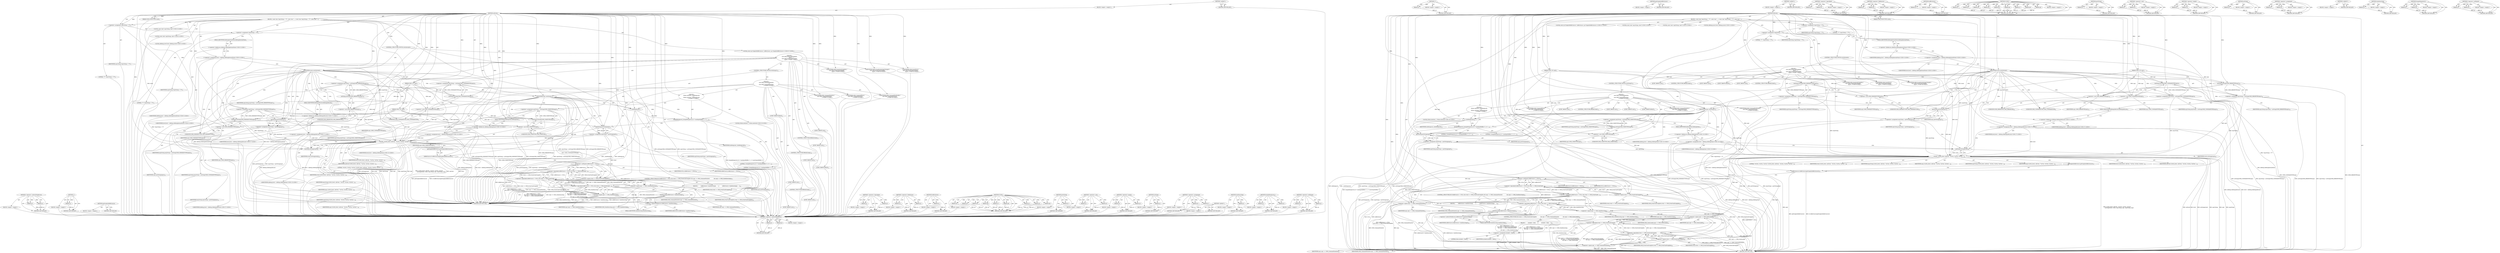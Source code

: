 digraph "&lt;operator&gt;.notEquals" {
vulnerable_237 [label=<(METHOD,&lt;operator&gt;.indirectFieldAccess)>];
vulnerable_238 [label=<(PARAM,p1)>];
vulnerable_239 [label=<(PARAM,p2)>];
vulnerable_240 [label=<(BLOCK,&lt;empty&gt;,&lt;empty&gt;)>];
vulnerable_241 [label=<(METHOD_RETURN,ANY)>];
vulnerable_186 [label=<(METHOD,_l)>];
vulnerable_187 [label=<(PARAM,p1)>];
vulnerable_188 [label=<(BLOCK,&lt;empty&gt;,&lt;empty&gt;)>];
vulnerable_189 [label=<(METHOD_RETURN,ANY)>];
vulnerable_215 [label=<(METHOD,getGraphicBufferSource)>];
vulnerable_216 [label=<(BLOCK,&lt;empty&gt;,&lt;empty&gt;)>];
vulnerable_217 [label=<(METHOD_RETURN,ANY)>];
vulnerable_6 [label=<(METHOD,&lt;global&gt;)<SUB>1</SUB>>];
vulnerable_7 [label=<(BLOCK,&lt;empty&gt;,&lt;empty&gt;)<SUB>1</SUB>>];
vulnerable_8 [label=<(METHOD,onEvent)<SUB>1</SUB>>];
vulnerable_9 [label=<(PARAM,OMX_EVENTTYPE event)<SUB>2</SUB>>];
vulnerable_10 [label=<(PARAM,OMX_U32 arg1)<SUB>2</SUB>>];
vulnerable_11 [label=<(PARAM,OMX_U32 arg2)<SUB>2</SUB>>];
vulnerable_12 [label=<(BLOCK,{
 const char *arg1String = &quot;??&quot;;
 const char *...,{
 const char *arg1String = &quot;??&quot;;
 const char *...)<SUB>2</SUB>>];
vulnerable_13 [label="<(LOCAL,const char* arg1String: char*)<SUB>3</SUB>>"];
vulnerable_14 [label=<(&lt;operator&gt;.assignment,*arg1String = &quot;??&quot;)<SUB>3</SUB>>];
vulnerable_15 [label=<(IDENTIFIER,arg1String,*arg1String = &quot;??&quot;)<SUB>3</SUB>>];
vulnerable_16 [label=<(LITERAL,&quot;??&quot;,*arg1String = &quot;??&quot;)<SUB>3</SUB>>];
vulnerable_17 [label="<(LOCAL,const char* arg2String: char*)<SUB>4</SUB>>"];
vulnerable_18 [label=<(&lt;operator&gt;.assignment,*arg2String = &quot;??&quot;)<SUB>4</SUB>>];
vulnerable_19 [label=<(IDENTIFIER,arg2String,*arg2String = &quot;??&quot;)<SUB>4</SUB>>];
vulnerable_20 [label=<(LITERAL,&quot;??&quot;,*arg2String = &quot;??&quot;)<SUB>4</SUB>>];
vulnerable_21 [label="<(LOCAL,ADebug.Level level: ADebug.Level)<SUB>5</SUB>>"];
vulnerable_22 [label="<(&lt;operator&gt;.assignment,level = ADebug::kDebugInternalState)<SUB>5</SUB>>"];
vulnerable_23 [label="<(IDENTIFIER,level,level = ADebug::kDebugInternalState)<SUB>5</SUB>>"];
vulnerable_24 [label="<(&lt;operator&gt;.fieldAccess,ADebug::kDebugInternalState)<SUB>5</SUB>>"];
vulnerable_25 [label="<(IDENTIFIER,ADebug,level = ADebug::kDebugInternalState)<SUB>5</SUB>>"];
vulnerable_26 [label=<(FIELD_IDENTIFIER,kDebugInternalState,kDebugInternalState)<SUB>5</SUB>>];
vulnerable_27 [label=<(CONTROL_STRUCTURE,SWITCH,switch(event))<SUB>7</SUB>>];
vulnerable_28 [label=<(IDENTIFIER,event,switch(event))<SUB>7</SUB>>];
vulnerable_29 [label="<(BLOCK,{
 case OMX_EventCmdComplete:
            arg1S...,{
 case OMX_EventCmdComplete:
            arg1S...)<SUB>7</SUB>>"];
vulnerable_30 [label=<(JUMP_TARGET,case)<SUB>8</SUB>>];
vulnerable_31 [label="<(IDENTIFIER,OMX_EventCmdComplete,{
 case OMX_EventCmdComplete:
            arg1S...)<SUB>8</SUB>>"];
vulnerable_32 [label=<(&lt;operator&gt;.assignment,arg1String = asString((OMX_COMMANDTYPE)arg1))<SUB>9</SUB>>];
vulnerable_33 [label=<(IDENTIFIER,arg1String,arg1String = asString((OMX_COMMANDTYPE)arg1))<SUB>9</SUB>>];
vulnerable_34 [label=<(asString,asString((OMX_COMMANDTYPE)arg1))<SUB>9</SUB>>];
vulnerable_35 [label=<(&lt;operator&gt;.cast,(OMX_COMMANDTYPE)arg1)<SUB>9</SUB>>];
vulnerable_36 [label=<(UNKNOWN,OMX_COMMANDTYPE,OMX_COMMANDTYPE)<SUB>9</SUB>>];
vulnerable_37 [label=<(IDENTIFIER,arg1,(OMX_COMMANDTYPE)arg1)<SUB>9</SUB>>];
vulnerable_38 [label=<(CONTROL_STRUCTURE,SWITCH,switch(arg1))<SUB>10</SUB>>];
vulnerable_39 [label=<(IDENTIFIER,arg1,switch(arg1))<SUB>10</SUB>>];
vulnerable_40 [label="<(BLOCK,{
 case OMX_CommandStateSet:
                  ...,{
 case OMX_CommandStateSet:
                  ...)<SUB>10</SUB>>"];
vulnerable_41 [label=<(JUMP_TARGET,case)<SUB>11</SUB>>];
vulnerable_42 [label="<(IDENTIFIER,OMX_CommandStateSet,{
 case OMX_CommandStateSet:
                  ...)<SUB>11</SUB>>"];
vulnerable_43 [label=<(&lt;operator&gt;.assignment,arg2String = asString((OMX_STATETYPE)arg2))<SUB>12</SUB>>];
vulnerable_44 [label=<(IDENTIFIER,arg2String,arg2String = asString((OMX_STATETYPE)arg2))<SUB>12</SUB>>];
vulnerable_45 [label=<(asString,asString((OMX_STATETYPE)arg2))<SUB>12</SUB>>];
vulnerable_46 [label=<(&lt;operator&gt;.cast,(OMX_STATETYPE)arg2)<SUB>12</SUB>>];
vulnerable_47 [label=<(UNKNOWN,OMX_STATETYPE,OMX_STATETYPE)<SUB>12</SUB>>];
vulnerable_48 [label=<(IDENTIFIER,arg2,(OMX_STATETYPE)arg2)<SUB>12</SUB>>];
vulnerable_49 [label="<(&lt;operator&gt;.assignment,level = ADebug::kDebugState)<SUB>13</SUB>>"];
vulnerable_50 [label="<(IDENTIFIER,level,level = ADebug::kDebugState)<SUB>13</SUB>>"];
vulnerable_51 [label="<(&lt;operator&gt;.fieldAccess,ADebug::kDebugState)<SUB>13</SUB>>"];
vulnerable_52 [label="<(IDENTIFIER,ADebug,level = ADebug::kDebugState)<SUB>13</SUB>>"];
vulnerable_53 [label=<(FIELD_IDENTIFIER,kDebugState,kDebugState)<SUB>13</SUB>>];
vulnerable_54 [label=<(CONTROL_STRUCTURE,BREAK,break;)<SUB>14</SUB>>];
vulnerable_55 [label=<(JUMP_TARGET,case)<SUB>15</SUB>>];
vulnerable_56 [label="<(IDENTIFIER,OMX_CommandFlush,{
 case OMX_CommandStateSet:
                  ...)<SUB>15</SUB>>"];
vulnerable_57 [label=<(JUMP_TARGET,case)<SUB>16</SUB>>];
vulnerable_58 [label="<(IDENTIFIER,OMX_CommandPortEnable,{
 case OMX_CommandStateSet:
                  ...)<SUB>16</SUB>>"];
vulnerable_59 [label="<(BLOCK,{
 Mutex::Autolock _l(mDebugLock);
            ...,{
 Mutex::Autolock _l(mDebugLock);
            ...)<SUB>17</SUB>>"];
vulnerable_60 [label="<(LOCAL,Mutex.Autolock _l: Mutex.Autolock)<SUB>18</SUB>>"];
vulnerable_61 [label=<(_l,_l(mDebugLock))<SUB>18</SUB>>];
vulnerable_62 [label=<(IDENTIFIER,mDebugLock,_l(mDebugLock))<SUB>18</SUB>>];
vulnerable_63 [label=<(bumpDebugLevel_l,bumpDebugLevel_l(2 /* numInputBuffers */, 2 /* ...)<SUB>19</SUB>>];
vulnerable_64 [label=<(LITERAL,2,bumpDebugLevel_l(2 /* numInputBuffers */, 2 /* ...)<SUB>19</SUB>>];
vulnerable_65 [label=<(LITERAL,2,bumpDebugLevel_l(2 /* numInputBuffers */, 2 /* ...)<SUB>19</SUB>>];
vulnerable_66 [label=<(JUMP_TARGET,default)<SUB>21</SUB>>];
vulnerable_67 [label=<(&lt;operator&gt;.assignment,arg2String = portString(arg2))<SUB>22</SUB>>];
vulnerable_68 [label=<(IDENTIFIER,arg2String,arg2String = portString(arg2))<SUB>22</SUB>>];
vulnerable_69 [label=<(portString,portString(arg2))<SUB>22</SUB>>];
vulnerable_70 [label=<(IDENTIFIER,arg2,portString(arg2))<SUB>22</SUB>>];
vulnerable_71 [label=<(CONTROL_STRUCTURE,BREAK,break;)<SUB>24</SUB>>];
vulnerable_72 [label=<(JUMP_TARGET,case)<SUB>25</SUB>>];
vulnerable_73 [label="<(IDENTIFIER,OMX_EventError,{
 case OMX_EventCmdComplete:
            arg1S...)<SUB>25</SUB>>"];
vulnerable_74 [label=<(&lt;operator&gt;.assignment,arg1String = asString((OMX_ERRORTYPE)arg1))<SUB>26</SUB>>];
vulnerable_75 [label=<(IDENTIFIER,arg1String,arg1String = asString((OMX_ERRORTYPE)arg1))<SUB>26</SUB>>];
vulnerable_76 [label=<(asString,asString((OMX_ERRORTYPE)arg1))<SUB>26</SUB>>];
vulnerable_77 [label=<(&lt;operator&gt;.cast,(OMX_ERRORTYPE)arg1)<SUB>26</SUB>>];
vulnerable_78 [label=<(UNKNOWN,OMX_ERRORTYPE,OMX_ERRORTYPE)<SUB>26</SUB>>];
vulnerable_79 [label=<(IDENTIFIER,arg1,(OMX_ERRORTYPE)arg1)<SUB>26</SUB>>];
vulnerable_80 [label="<(&lt;operator&gt;.assignment,level = ADebug::kDebugLifeCycle)<SUB>27</SUB>>"];
vulnerable_81 [label="<(IDENTIFIER,level,level = ADebug::kDebugLifeCycle)<SUB>27</SUB>>"];
vulnerable_82 [label="<(&lt;operator&gt;.fieldAccess,ADebug::kDebugLifeCycle)<SUB>27</SUB>>"];
vulnerable_83 [label="<(IDENTIFIER,ADebug,level = ADebug::kDebugLifeCycle)<SUB>27</SUB>>"];
vulnerable_84 [label=<(FIELD_IDENTIFIER,kDebugLifeCycle,kDebugLifeCycle)<SUB>27</SUB>>];
vulnerable_85 [label=<(CONTROL_STRUCTURE,BREAK,break;)<SUB>28</SUB>>];
vulnerable_86 [label=<(JUMP_TARGET,case)<SUB>29</SUB>>];
vulnerable_87 [label="<(IDENTIFIER,OMX_EventPortSettingsChanged,{
 case OMX_EventCmdComplete:
            arg1S...)<SUB>29</SUB>>"];
vulnerable_88 [label=<(&lt;operator&gt;.assignment,arg2String = asString((OMX_INDEXEXTTYPE)arg2))<SUB>30</SUB>>];
vulnerable_89 [label=<(IDENTIFIER,arg2String,arg2String = asString((OMX_INDEXEXTTYPE)arg2))<SUB>30</SUB>>];
vulnerable_90 [label=<(asString,asString((OMX_INDEXEXTTYPE)arg2))<SUB>30</SUB>>];
vulnerable_91 [label=<(&lt;operator&gt;.cast,(OMX_INDEXEXTTYPE)arg2)<SUB>30</SUB>>];
vulnerable_92 [label=<(UNKNOWN,OMX_INDEXEXTTYPE,OMX_INDEXEXTTYPE)<SUB>30</SUB>>];
vulnerable_93 [label=<(IDENTIFIER,arg2,(OMX_INDEXEXTTYPE)arg2)<SUB>30</SUB>>];
vulnerable_94 [label=<(JUMP_TARGET,default)<SUB>31</SUB>>];
vulnerable_95 [label=<(&lt;operator&gt;.assignment,arg1String = portString(arg1))<SUB>32</SUB>>];
vulnerable_96 [label=<(IDENTIFIER,arg1String,arg1String = portString(arg1))<SUB>32</SUB>>];
vulnerable_97 [label=<(portString,portString(arg1))<SUB>32</SUB>>];
vulnerable_98 [label=<(IDENTIFIER,arg1,portString(arg1))<SUB>32</SUB>>];
vulnerable_99 [label=<(CLOGI_,CLOGI_(level, onEvent, &quot;%s(%x), %s(%x), %s(%x)&quot;...)<SUB>35</SUB>>];
vulnerable_100 [label=<(IDENTIFIER,level,CLOGI_(level, onEvent, &quot;%s(%x), %s(%x), %s(%x)&quot;...)<SUB>35</SUB>>];
vulnerable_101 [label=<(IDENTIFIER,onEvent,CLOGI_(level, onEvent, &quot;%s(%x), %s(%x), %s(%x)&quot;...)<SUB>35</SUB>>];
vulnerable_102 [label=<(LITERAL,&quot;%s(%x), %s(%x), %s(%x)&quot;,CLOGI_(level, onEvent, &quot;%s(%x), %s(%x), %s(%x)&quot;...)<SUB>35</SUB>>];
vulnerable_103 [label=<(asString,asString(event))<SUB>36</SUB>>];
vulnerable_104 [label=<(IDENTIFIER,event,asString(event))<SUB>36</SUB>>];
vulnerable_105 [label=<(IDENTIFIER,event,CLOGI_(level, onEvent, &quot;%s(%x), %s(%x), %s(%x)&quot;...)<SUB>36</SUB>>];
vulnerable_106 [label=<(IDENTIFIER,arg1String,CLOGI_(level, onEvent, &quot;%s(%x), %s(%x), %s(%x)&quot;...)<SUB>36</SUB>>];
vulnerable_107 [label=<(IDENTIFIER,arg1,CLOGI_(level, onEvent, &quot;%s(%x), %s(%x), %s(%x)&quot;...)<SUB>36</SUB>>];
vulnerable_108 [label=<(IDENTIFIER,arg2String,CLOGI_(level, onEvent, &quot;%s(%x), %s(%x), %s(%x)&quot;...)<SUB>36</SUB>>];
vulnerable_109 [label=<(IDENTIFIER,arg2,CLOGI_(level, onEvent, &quot;%s(%x), %s(%x), %s(%x)&quot;...)<SUB>36</SUB>>];
vulnerable_110 [label="<(LOCAL,const sp&lt;GraphicBufferSource&gt; bufferSource: sp&lt;GraphicBufferSource&gt;)<SUB>37</SUB>>"];
vulnerable_111 [label=<(bufferSource,&amp; bufferSource(getGraphicBufferSource()))<SUB>37</SUB>>];
vulnerable_112 [label=<(getGraphicBufferSource,getGraphicBufferSource())<SUB>37</SUB>>];
vulnerable_113 [label=<(CONTROL_STRUCTURE,IF,if (bufferSource != NULL
 &amp;&amp; event == OMX_EventCmdComplete
 &amp;&amp; arg1 == OMX_CommandStateSet

             &amp;&amp; arg2 == OMX_StateExecuting))<SUB>39</SUB>>];
vulnerable_114 [label=<(&lt;operator&gt;.logicalAnd,bufferSource != NULL
 &amp;&amp; event == OMX_EventCmdC...)<SUB>39</SUB>>];
vulnerable_115 [label=<(&lt;operator&gt;.logicalAnd,bufferSource != NULL
 &amp;&amp; event == OMX_EventCmdC...)<SUB>39</SUB>>];
vulnerable_116 [label=<(&lt;operator&gt;.logicalAnd,bufferSource != NULL
 &amp;&amp; event == OMX_EventCmdC...)<SUB>39</SUB>>];
vulnerable_117 [label=<(&lt;operator&gt;.notEquals,bufferSource != NULL)<SUB>39</SUB>>];
vulnerable_118 [label=<(IDENTIFIER,bufferSource,bufferSource != NULL)<SUB>39</SUB>>];
vulnerable_119 [label=<(IDENTIFIER,NULL,bufferSource != NULL)<SUB>39</SUB>>];
vulnerable_120 [label=<(&lt;operator&gt;.equals,event == OMX_EventCmdComplete)<SUB>40</SUB>>];
vulnerable_121 [label=<(IDENTIFIER,event,event == OMX_EventCmdComplete)<SUB>40</SUB>>];
vulnerable_122 [label=<(IDENTIFIER,OMX_EventCmdComplete,event == OMX_EventCmdComplete)<SUB>40</SUB>>];
vulnerable_123 [label=<(&lt;operator&gt;.equals,arg1 == OMX_CommandStateSet)<SUB>41</SUB>>];
vulnerable_124 [label=<(IDENTIFIER,arg1,arg1 == OMX_CommandStateSet)<SUB>41</SUB>>];
vulnerable_125 [label=<(IDENTIFIER,OMX_CommandStateSet,arg1 == OMX_CommandStateSet)<SUB>41</SUB>>];
vulnerable_126 [label=<(&lt;operator&gt;.equals,arg2 == OMX_StateExecuting)<SUB>43</SUB>>];
vulnerable_127 [label=<(IDENTIFIER,arg2,arg2 == OMX_StateExecuting)<SUB>43</SUB>>];
vulnerable_128 [label=<(IDENTIFIER,OMX_StateExecuting,arg2 == OMX_StateExecuting)<SUB>43</SUB>>];
vulnerable_129 [label=<(BLOCK,{
         bufferSource-&gt;omxExecuting();
     },{
         bufferSource-&gt;omxExecuting();
     })<SUB>43</SUB>>];
vulnerable_130 [label=<(omxExecuting,bufferSource-&gt;omxExecuting())<SUB>44</SUB>>];
vulnerable_131 [label=<(&lt;operator&gt;.indirectFieldAccess,bufferSource-&gt;omxExecuting)<SUB>44</SUB>>];
vulnerable_132 [label=<(IDENTIFIER,bufferSource,bufferSource-&gt;omxExecuting())<SUB>44</SUB>>];
vulnerable_133 [label=<(FIELD_IDENTIFIER,omxExecuting,omxExecuting)<SUB>44</SUB>>];
vulnerable_134 [label=<(METHOD_RETURN,void)<SUB>1</SUB>>];
vulnerable_136 [label=<(METHOD_RETURN,ANY)<SUB>1</SUB>>];
vulnerable_218 [label=<(METHOD,&lt;operator&gt;.logicalAnd)>];
vulnerable_219 [label=<(PARAM,p1)>];
vulnerable_220 [label=<(PARAM,p2)>];
vulnerable_221 [label=<(BLOCK,&lt;empty&gt;,&lt;empty&gt;)>];
vulnerable_222 [label=<(METHOD_RETURN,ANY)>];
vulnerable_172 [label=<(METHOD,&lt;operator&gt;.fieldAccess)>];
vulnerable_173 [label=<(PARAM,p1)>];
vulnerable_174 [label=<(PARAM,p2)>];
vulnerable_175 [label=<(BLOCK,&lt;empty&gt;,&lt;empty&gt;)>];
vulnerable_176 [label=<(METHOD_RETURN,ANY)>];
vulnerable_211 [label=<(METHOD,bufferSource)>];
vulnerable_212 [label=<(PARAM,p1)>];
vulnerable_213 [label=<(BLOCK,&lt;empty&gt;,&lt;empty&gt;)>];
vulnerable_214 [label=<(METHOD_RETURN,ANY)>];
vulnerable_199 [label=<(METHOD,CLOGI_)>];
vulnerable_200 [label=<(PARAM,p1)>];
vulnerable_201 [label=<(PARAM,p2)>];
vulnerable_202 [label=<(PARAM,p3)>];
vulnerable_203 [label=<(PARAM,p4)>];
vulnerable_204 [label=<(PARAM,p5)>];
vulnerable_205 [label=<(PARAM,p6)>];
vulnerable_206 [label=<(PARAM,p7)>];
vulnerable_207 [label=<(PARAM,p8)>];
vulnerable_208 [label=<(PARAM,p9)>];
vulnerable_209 [label=<(BLOCK,&lt;empty&gt;,&lt;empty&gt;)>];
vulnerable_210 [label=<(METHOD_RETURN,ANY)>];
vulnerable_195 [label=<(METHOD,portString)>];
vulnerable_196 [label=<(PARAM,p1)>];
vulnerable_197 [label=<(BLOCK,&lt;empty&gt;,&lt;empty&gt;)>];
vulnerable_198 [label=<(METHOD_RETURN,ANY)>];
vulnerable_181 [label=<(METHOD,&lt;operator&gt;.cast)>];
vulnerable_182 [label=<(PARAM,p1)>];
vulnerable_183 [label=<(PARAM,p2)>];
vulnerable_184 [label=<(BLOCK,&lt;empty&gt;,&lt;empty&gt;)>];
vulnerable_185 [label=<(METHOD_RETURN,ANY)>];
vulnerable_228 [label=<(METHOD,&lt;operator&gt;.equals)>];
vulnerable_229 [label=<(PARAM,p1)>];
vulnerable_230 [label=<(PARAM,p2)>];
vulnerable_231 [label=<(BLOCK,&lt;empty&gt;,&lt;empty&gt;)>];
vulnerable_232 [label=<(METHOD_RETURN,ANY)>];
vulnerable_177 [label=<(METHOD,asString)>];
vulnerable_178 [label=<(PARAM,p1)>];
vulnerable_179 [label=<(BLOCK,&lt;empty&gt;,&lt;empty&gt;)>];
vulnerable_180 [label=<(METHOD_RETURN,ANY)>];
vulnerable_167 [label=<(METHOD,&lt;operator&gt;.assignment)>];
vulnerable_168 [label=<(PARAM,p1)>];
vulnerable_169 [label=<(PARAM,p2)>];
vulnerable_170 [label=<(BLOCK,&lt;empty&gt;,&lt;empty&gt;)>];
vulnerable_171 [label=<(METHOD_RETURN,ANY)>];
vulnerable_161 [label=<(METHOD,&lt;global&gt;)<SUB>1</SUB>>];
vulnerable_162 [label=<(BLOCK,&lt;empty&gt;,&lt;empty&gt;)>];
vulnerable_163 [label=<(METHOD_RETURN,ANY)>];
vulnerable_233 [label=<(METHOD,omxExecuting)>];
vulnerable_234 [label=<(PARAM,p1)>];
vulnerable_235 [label=<(BLOCK,&lt;empty&gt;,&lt;empty&gt;)>];
vulnerable_236 [label=<(METHOD_RETURN,ANY)>];
vulnerable_190 [label=<(METHOD,bumpDebugLevel_l)>];
vulnerable_191 [label=<(PARAM,p1)>];
vulnerable_192 [label=<(PARAM,p2)>];
vulnerable_193 [label=<(BLOCK,&lt;empty&gt;,&lt;empty&gt;)>];
vulnerable_194 [label=<(METHOD_RETURN,ANY)>];
vulnerable_223 [label=<(METHOD,&lt;operator&gt;.notEquals)>];
vulnerable_224 [label=<(PARAM,p1)>];
vulnerable_225 [label=<(PARAM,p2)>];
vulnerable_226 [label=<(BLOCK,&lt;empty&gt;,&lt;empty&gt;)>];
vulnerable_227 [label=<(METHOD_RETURN,ANY)>];
fixed_255 [label=<(METHOD,&lt;operator&gt;.indirectFieldAccess)>];
fixed_256 [label=<(PARAM,p1)>];
fixed_257 [label=<(PARAM,p2)>];
fixed_258 [label=<(BLOCK,&lt;empty&gt;,&lt;empty&gt;)>];
fixed_259 [label=<(METHOD_RETURN,ANY)>];
fixed_204 [label=<(METHOD,_l)>];
fixed_205 [label=<(PARAM,p1)>];
fixed_206 [label=<(BLOCK,&lt;empty&gt;,&lt;empty&gt;)>];
fixed_207 [label=<(METHOD_RETURN,ANY)>];
fixed_233 [label=<(METHOD,getGraphicBufferSource)>];
fixed_234 [label=<(BLOCK,&lt;empty&gt;,&lt;empty&gt;)>];
fixed_235 [label=<(METHOD_RETURN,ANY)>];
fixed_6 [label=<(METHOD,&lt;global&gt;)<SUB>1</SUB>>];
fixed_7 [label=<(BLOCK,&lt;empty&gt;,&lt;empty&gt;)<SUB>1</SUB>>];
fixed_8 [label=<(METHOD,onEvent)<SUB>1</SUB>>];
fixed_9 [label=<(PARAM,OMX_EVENTTYPE event)<SUB>2</SUB>>];
fixed_10 [label=<(PARAM,OMX_U32 arg1)<SUB>2</SUB>>];
fixed_11 [label=<(PARAM,OMX_U32 arg2)<SUB>2</SUB>>];
fixed_12 [label=<(BLOCK,{
 const char *arg1String = &quot;??&quot;;
 const char *...,{
 const char *arg1String = &quot;??&quot;;
 const char *...)<SUB>2</SUB>>];
fixed_13 [label="<(LOCAL,const char* arg1String: char*)<SUB>3</SUB>>"];
fixed_14 [label=<(&lt;operator&gt;.assignment,*arg1String = &quot;??&quot;)<SUB>3</SUB>>];
fixed_15 [label=<(IDENTIFIER,arg1String,*arg1String = &quot;??&quot;)<SUB>3</SUB>>];
fixed_16 [label=<(LITERAL,&quot;??&quot;,*arg1String = &quot;??&quot;)<SUB>3</SUB>>];
fixed_17 [label="<(LOCAL,const char* arg2String: char*)<SUB>4</SUB>>"];
fixed_18 [label=<(&lt;operator&gt;.assignment,*arg2String = &quot;??&quot;)<SUB>4</SUB>>];
fixed_19 [label=<(IDENTIFIER,arg2String,*arg2String = &quot;??&quot;)<SUB>4</SUB>>];
fixed_20 [label=<(LITERAL,&quot;??&quot;,*arg2String = &quot;??&quot;)<SUB>4</SUB>>];
fixed_21 [label="<(LOCAL,ADebug.Level level: ADebug.Level)<SUB>5</SUB>>"];
fixed_22 [label="<(&lt;operator&gt;.assignment,level = ADebug::kDebugInternalState)<SUB>5</SUB>>"];
fixed_23 [label="<(IDENTIFIER,level,level = ADebug::kDebugInternalState)<SUB>5</SUB>>"];
fixed_24 [label="<(&lt;operator&gt;.fieldAccess,ADebug::kDebugInternalState)<SUB>5</SUB>>"];
fixed_25 [label="<(IDENTIFIER,ADebug,level = ADebug::kDebugInternalState)<SUB>5</SUB>>"];
fixed_26 [label=<(FIELD_IDENTIFIER,kDebugInternalState,kDebugInternalState)<SUB>5</SUB>>];
fixed_27 [label=<(CONTROL_STRUCTURE,SWITCH,switch(event))<SUB>7</SUB>>];
fixed_28 [label=<(IDENTIFIER,event,switch(event))<SUB>7</SUB>>];
fixed_29 [label="<(BLOCK,{
 case OMX_EventCmdComplete:
            arg1S...,{
 case OMX_EventCmdComplete:
            arg1S...)<SUB>7</SUB>>"];
fixed_30 [label=<(JUMP_TARGET,case)<SUB>8</SUB>>];
fixed_31 [label="<(IDENTIFIER,OMX_EventCmdComplete,{
 case OMX_EventCmdComplete:
            arg1S...)<SUB>8</SUB>>"];
fixed_32 [label=<(&lt;operator&gt;.assignment,arg1String = asString((OMX_COMMANDTYPE)arg1))<SUB>9</SUB>>];
fixed_33 [label=<(IDENTIFIER,arg1String,arg1String = asString((OMX_COMMANDTYPE)arg1))<SUB>9</SUB>>];
fixed_34 [label=<(asString,asString((OMX_COMMANDTYPE)arg1))<SUB>9</SUB>>];
fixed_35 [label=<(&lt;operator&gt;.cast,(OMX_COMMANDTYPE)arg1)<SUB>9</SUB>>];
fixed_36 [label=<(UNKNOWN,OMX_COMMANDTYPE,OMX_COMMANDTYPE)<SUB>9</SUB>>];
fixed_37 [label=<(IDENTIFIER,arg1,(OMX_COMMANDTYPE)arg1)<SUB>9</SUB>>];
fixed_38 [label=<(CONTROL_STRUCTURE,SWITCH,switch(arg1))<SUB>10</SUB>>];
fixed_39 [label=<(IDENTIFIER,arg1,switch(arg1))<SUB>10</SUB>>];
fixed_40 [label="<(BLOCK,{
 case OMX_CommandStateSet:
                  ...,{
 case OMX_CommandStateSet:
                  ...)<SUB>10</SUB>>"];
fixed_41 [label=<(JUMP_TARGET,case)<SUB>11</SUB>>];
fixed_42 [label="<(IDENTIFIER,OMX_CommandStateSet,{
 case OMX_CommandStateSet:
                  ...)<SUB>11</SUB>>"];
fixed_43 [label=<(&lt;operator&gt;.assignment,arg2String = asString((OMX_STATETYPE)arg2))<SUB>12</SUB>>];
fixed_44 [label=<(IDENTIFIER,arg2String,arg2String = asString((OMX_STATETYPE)arg2))<SUB>12</SUB>>];
fixed_45 [label=<(asString,asString((OMX_STATETYPE)arg2))<SUB>12</SUB>>];
fixed_46 [label=<(&lt;operator&gt;.cast,(OMX_STATETYPE)arg2)<SUB>12</SUB>>];
fixed_47 [label=<(UNKNOWN,OMX_STATETYPE,OMX_STATETYPE)<SUB>12</SUB>>];
fixed_48 [label=<(IDENTIFIER,arg2,(OMX_STATETYPE)arg2)<SUB>12</SUB>>];
fixed_49 [label="<(&lt;operator&gt;.assignment,level = ADebug::kDebugState)<SUB>13</SUB>>"];
fixed_50 [label="<(IDENTIFIER,level,level = ADebug::kDebugState)<SUB>13</SUB>>"];
fixed_51 [label="<(&lt;operator&gt;.fieldAccess,ADebug::kDebugState)<SUB>13</SUB>>"];
fixed_52 [label="<(IDENTIFIER,ADebug,level = ADebug::kDebugState)<SUB>13</SUB>>"];
fixed_53 [label=<(FIELD_IDENTIFIER,kDebugState,kDebugState)<SUB>13</SUB>>];
fixed_54 [label=<(CONTROL_STRUCTURE,BREAK,break;)<SUB>14</SUB>>];
fixed_55 [label=<(JUMP_TARGET,case)<SUB>15</SUB>>];
fixed_56 [label="<(IDENTIFIER,OMX_CommandFlush,{
 case OMX_CommandStateSet:
                  ...)<SUB>15</SUB>>"];
fixed_57 [label=<(JUMP_TARGET,case)<SUB>16</SUB>>];
fixed_58 [label="<(IDENTIFIER,OMX_CommandPortEnable,{
 case OMX_CommandStateSet:
                  ...)<SUB>16</SUB>>"];
fixed_59 [label="<(BLOCK,{
 Mutex::Autolock _l(mDebugLock);
            ...,{
 Mutex::Autolock _l(mDebugLock);
            ...)<SUB>17</SUB>>"];
fixed_60 [label="<(LOCAL,Mutex.Autolock _l: Mutex.Autolock)<SUB>18</SUB>>"];
fixed_61 [label=<(_l,_l(mDebugLock))<SUB>18</SUB>>];
fixed_62 [label=<(IDENTIFIER,mDebugLock,_l(mDebugLock))<SUB>18</SUB>>];
fixed_63 [label=<(bumpDebugLevel_l,bumpDebugLevel_l(2 /* numInputBuffers */, 2 /* ...)<SUB>19</SUB>>];
fixed_64 [label=<(LITERAL,2,bumpDebugLevel_l(2 /* numInputBuffers */, 2 /* ...)<SUB>19</SUB>>];
fixed_65 [label=<(LITERAL,2,bumpDebugLevel_l(2 /* numInputBuffers */, 2 /* ...)<SUB>19</SUB>>];
fixed_66 [label=<(JUMP_TARGET,default)<SUB>21</SUB>>];
fixed_67 [label=<(&lt;operator&gt;.assignment,arg2String = portString(arg2))<SUB>22</SUB>>];
fixed_68 [label=<(IDENTIFIER,arg2String,arg2String = portString(arg2))<SUB>22</SUB>>];
fixed_69 [label=<(portString,portString(arg2))<SUB>22</SUB>>];
fixed_70 [label=<(IDENTIFIER,arg2,portString(arg2))<SUB>22</SUB>>];
fixed_71 [label=<(CONTROL_STRUCTURE,BREAK,break;)<SUB>24</SUB>>];
fixed_72 [label=<(JUMP_TARGET,case)<SUB>25</SUB>>];
fixed_73 [label="<(IDENTIFIER,OMX_EventError,{
 case OMX_EventCmdComplete:
            arg1S...)<SUB>25</SUB>>"];
fixed_74 [label=<(&lt;operator&gt;.assignment,arg1String = asString((OMX_ERRORTYPE)arg1))<SUB>26</SUB>>];
fixed_75 [label=<(IDENTIFIER,arg1String,arg1String = asString((OMX_ERRORTYPE)arg1))<SUB>26</SUB>>];
fixed_76 [label=<(asString,asString((OMX_ERRORTYPE)arg1))<SUB>26</SUB>>];
fixed_77 [label=<(&lt;operator&gt;.cast,(OMX_ERRORTYPE)arg1)<SUB>26</SUB>>];
fixed_78 [label=<(UNKNOWN,OMX_ERRORTYPE,OMX_ERRORTYPE)<SUB>26</SUB>>];
fixed_79 [label=<(IDENTIFIER,arg1,(OMX_ERRORTYPE)arg1)<SUB>26</SUB>>];
fixed_80 [label="<(&lt;operator&gt;.assignment,level = ADebug::kDebugLifeCycle)<SUB>27</SUB>>"];
fixed_81 [label="<(IDENTIFIER,level,level = ADebug::kDebugLifeCycle)<SUB>27</SUB>>"];
fixed_82 [label="<(&lt;operator&gt;.fieldAccess,ADebug::kDebugLifeCycle)<SUB>27</SUB>>"];
fixed_83 [label="<(IDENTIFIER,ADebug,level = ADebug::kDebugLifeCycle)<SUB>27</SUB>>"];
fixed_84 [label=<(FIELD_IDENTIFIER,kDebugLifeCycle,kDebugLifeCycle)<SUB>27</SUB>>];
fixed_85 [label=<(CONTROL_STRUCTURE,BREAK,break;)<SUB>28</SUB>>];
fixed_86 [label=<(JUMP_TARGET,case)<SUB>29</SUB>>];
fixed_87 [label="<(IDENTIFIER,OMX_EventPortSettingsChanged,{
 case OMX_EventCmdComplete:
            arg1S...)<SUB>29</SUB>>"];
fixed_88 [label=<(&lt;operator&gt;.assignment,arg2String = asString((OMX_INDEXEXTTYPE)arg2))<SUB>30</SUB>>];
fixed_89 [label=<(IDENTIFIER,arg2String,arg2String = asString((OMX_INDEXEXTTYPE)arg2))<SUB>30</SUB>>];
fixed_90 [label=<(asString,asString((OMX_INDEXEXTTYPE)arg2))<SUB>30</SUB>>];
fixed_91 [label=<(&lt;operator&gt;.cast,(OMX_INDEXEXTTYPE)arg2)<SUB>30</SUB>>];
fixed_92 [label=<(UNKNOWN,OMX_INDEXEXTTYPE,OMX_INDEXEXTTYPE)<SUB>30</SUB>>];
fixed_93 [label=<(IDENTIFIER,arg2,(OMX_INDEXEXTTYPE)arg2)<SUB>30</SUB>>];
fixed_94 [label=<(JUMP_TARGET,default)<SUB>31</SUB>>];
fixed_95 [label=<(&lt;operator&gt;.assignment,arg1String = portString(arg1))<SUB>32</SUB>>];
fixed_96 [label=<(IDENTIFIER,arg1String,arg1String = portString(arg1))<SUB>32</SUB>>];
fixed_97 [label=<(portString,portString(arg1))<SUB>32</SUB>>];
fixed_98 [label=<(IDENTIFIER,arg1,portString(arg1))<SUB>32</SUB>>];
fixed_99 [label=<(CLOGI_,CLOGI_(level, onEvent, &quot;%s(%x), %s(%x), %s(%x)&quot;...)<SUB>35</SUB>>];
fixed_100 [label=<(IDENTIFIER,level,CLOGI_(level, onEvent, &quot;%s(%x), %s(%x), %s(%x)&quot;...)<SUB>35</SUB>>];
fixed_101 [label=<(IDENTIFIER,onEvent,CLOGI_(level, onEvent, &quot;%s(%x), %s(%x), %s(%x)&quot;...)<SUB>35</SUB>>];
fixed_102 [label=<(LITERAL,&quot;%s(%x), %s(%x), %s(%x)&quot;,CLOGI_(level, onEvent, &quot;%s(%x), %s(%x), %s(%x)&quot;...)<SUB>35</SUB>>];
fixed_103 [label=<(asString,asString(event))<SUB>36</SUB>>];
fixed_104 [label=<(IDENTIFIER,event,asString(event))<SUB>36</SUB>>];
fixed_105 [label=<(IDENTIFIER,event,CLOGI_(level, onEvent, &quot;%s(%x), %s(%x), %s(%x)&quot;...)<SUB>36</SUB>>];
fixed_106 [label=<(IDENTIFIER,arg1String,CLOGI_(level, onEvent, &quot;%s(%x), %s(%x), %s(%x)&quot;...)<SUB>36</SUB>>];
fixed_107 [label=<(IDENTIFIER,arg1,CLOGI_(level, onEvent, &quot;%s(%x), %s(%x), %s(%x)&quot;...)<SUB>36</SUB>>];
fixed_108 [label=<(IDENTIFIER,arg2String,CLOGI_(level, onEvent, &quot;%s(%x), %s(%x), %s(%x)&quot;...)<SUB>36</SUB>>];
fixed_109 [label=<(IDENTIFIER,arg2,CLOGI_(level, onEvent, &quot;%s(%x), %s(%x), %s(%x)&quot;...)<SUB>36</SUB>>];
fixed_110 [label="<(LOCAL,const sp&lt;GraphicBufferSource&gt; bufferSource: sp&lt;GraphicBufferSource&gt;)<SUB>37</SUB>>"];
fixed_111 [label=<(bufferSource,&amp; bufferSource(getGraphicBufferSource()))<SUB>37</SUB>>];
fixed_112 [label=<(getGraphicBufferSource,getGraphicBufferSource())<SUB>37</SUB>>];
fixed_113 [label=<(CONTROL_STRUCTURE,IF,if (bufferSource != NULL
 &amp;&amp; event == OMX_EventCmdComplete
 &amp;&amp; arg1 == OMX_CommandStateSet

             &amp;&amp; arg2 == OMX_StateExecuting))<SUB>39</SUB>>];
fixed_114 [label=<(&lt;operator&gt;.logicalAnd,bufferSource != NULL
 &amp;&amp; event == OMX_EventCmdC...)<SUB>39</SUB>>];
fixed_115 [label=<(&lt;operator&gt;.logicalAnd,bufferSource != NULL
 &amp;&amp; event == OMX_EventCmdC...)<SUB>39</SUB>>];
fixed_116 [label=<(&lt;operator&gt;.logicalAnd,bufferSource != NULL
 &amp;&amp; event == OMX_EventCmdC...)<SUB>39</SUB>>];
fixed_117 [label=<(&lt;operator&gt;.notEquals,bufferSource != NULL)<SUB>39</SUB>>];
fixed_118 [label=<(IDENTIFIER,bufferSource,bufferSource != NULL)<SUB>39</SUB>>];
fixed_119 [label=<(IDENTIFIER,NULL,bufferSource != NULL)<SUB>39</SUB>>];
fixed_120 [label=<(&lt;operator&gt;.equals,event == OMX_EventCmdComplete)<SUB>40</SUB>>];
fixed_121 [label=<(IDENTIFIER,event,event == OMX_EventCmdComplete)<SUB>40</SUB>>];
fixed_122 [label=<(IDENTIFIER,OMX_EventCmdComplete,event == OMX_EventCmdComplete)<SUB>40</SUB>>];
fixed_123 [label=<(&lt;operator&gt;.equals,arg1 == OMX_CommandStateSet)<SUB>41</SUB>>];
fixed_124 [label=<(IDENTIFIER,arg1,arg1 == OMX_CommandStateSet)<SUB>41</SUB>>];
fixed_125 [label=<(IDENTIFIER,OMX_CommandStateSet,arg1 == OMX_CommandStateSet)<SUB>41</SUB>>];
fixed_126 [label=<(&lt;operator&gt;.equals,arg2 == OMX_StateExecuting)<SUB>43</SUB>>];
fixed_127 [label=<(IDENTIFIER,arg2,arg2 == OMX_StateExecuting)<SUB>43</SUB>>];
fixed_128 [label=<(IDENTIFIER,OMX_StateExecuting,arg2 == OMX_StateExecuting)<SUB>43</SUB>>];
fixed_129 [label=<(BLOCK,{
         bufferSource-&gt;omxExecuting();
     },{
         bufferSource-&gt;omxExecuting();
     })<SUB>43</SUB>>];
fixed_130 [label=<(omxExecuting,bufferSource-&gt;omxExecuting())<SUB>44</SUB>>];
fixed_131 [label=<(&lt;operator&gt;.indirectFieldAccess,bufferSource-&gt;omxExecuting)<SUB>44</SUB>>];
fixed_132 [label=<(IDENTIFIER,bufferSource,bufferSource-&gt;omxExecuting())<SUB>44</SUB>>];
fixed_133 [label=<(FIELD_IDENTIFIER,omxExecuting,omxExecuting)<SUB>44</SUB>>];
fixed_134 [label=<(CONTROL_STRUCTURE,IF,if (event == OMX_EventCmdComplete
            &amp;&amp; arg1 == OMX_CommandStateSet
            &amp;&amp; arg2 == OMX_StateLoaded))<SUB>48</SUB>>];
fixed_135 [label=<(&lt;operator&gt;.logicalAnd,event == OMX_EventCmdComplete
            &amp;&amp; ar...)<SUB>48</SUB>>];
fixed_136 [label=<(&lt;operator&gt;.logicalAnd,event == OMX_EventCmdComplete
            &amp;&amp; ar...)<SUB>48</SUB>>];
fixed_137 [label=<(&lt;operator&gt;.equals,event == OMX_EventCmdComplete)<SUB>48</SUB>>];
fixed_138 [label=<(IDENTIFIER,event,event == OMX_EventCmdComplete)<SUB>48</SUB>>];
fixed_139 [label=<(IDENTIFIER,OMX_EventCmdComplete,event == OMX_EventCmdComplete)<SUB>48</SUB>>];
fixed_140 [label=<(&lt;operator&gt;.equals,arg1 == OMX_CommandStateSet)<SUB>49</SUB>>];
fixed_141 [label=<(IDENTIFIER,arg1,arg1 == OMX_CommandStateSet)<SUB>49</SUB>>];
fixed_142 [label=<(IDENTIFIER,OMX_CommandStateSet,arg1 == OMX_CommandStateSet)<SUB>49</SUB>>];
fixed_143 [label=<(&lt;operator&gt;.equals,arg2 == OMX_StateLoaded)<SUB>50</SUB>>];
fixed_144 [label=<(IDENTIFIER,arg2,arg2 == OMX_StateLoaded)<SUB>50</SUB>>];
fixed_145 [label=<(IDENTIFIER,OMX_StateLoaded,arg2 == OMX_StateLoaded)<SUB>50</SUB>>];
fixed_146 [label=<(BLOCK,{
        mSailed = false;
    },{
        mSailed = false;
    })<SUB>50</SUB>>];
fixed_147 [label=<(&lt;operator&gt;.assignment,mSailed = false)<SUB>51</SUB>>];
fixed_148 [label=<(IDENTIFIER,mSailed,mSailed = false)<SUB>51</SUB>>];
fixed_149 [label=<(LITERAL,false,mSailed = false)<SUB>51</SUB>>];
fixed_150 [label=<(METHOD_RETURN,void)<SUB>1</SUB>>];
fixed_152 [label=<(METHOD_RETURN,ANY)<SUB>1</SUB>>];
fixed_236 [label=<(METHOD,&lt;operator&gt;.logicalAnd)>];
fixed_237 [label=<(PARAM,p1)>];
fixed_238 [label=<(PARAM,p2)>];
fixed_239 [label=<(BLOCK,&lt;empty&gt;,&lt;empty&gt;)>];
fixed_240 [label=<(METHOD_RETURN,ANY)>];
fixed_190 [label=<(METHOD,&lt;operator&gt;.fieldAccess)>];
fixed_191 [label=<(PARAM,p1)>];
fixed_192 [label=<(PARAM,p2)>];
fixed_193 [label=<(BLOCK,&lt;empty&gt;,&lt;empty&gt;)>];
fixed_194 [label=<(METHOD_RETURN,ANY)>];
fixed_229 [label=<(METHOD,bufferSource)>];
fixed_230 [label=<(PARAM,p1)>];
fixed_231 [label=<(BLOCK,&lt;empty&gt;,&lt;empty&gt;)>];
fixed_232 [label=<(METHOD_RETURN,ANY)>];
fixed_217 [label=<(METHOD,CLOGI_)>];
fixed_218 [label=<(PARAM,p1)>];
fixed_219 [label=<(PARAM,p2)>];
fixed_220 [label=<(PARAM,p3)>];
fixed_221 [label=<(PARAM,p4)>];
fixed_222 [label=<(PARAM,p5)>];
fixed_223 [label=<(PARAM,p6)>];
fixed_224 [label=<(PARAM,p7)>];
fixed_225 [label=<(PARAM,p8)>];
fixed_226 [label=<(PARAM,p9)>];
fixed_227 [label=<(BLOCK,&lt;empty&gt;,&lt;empty&gt;)>];
fixed_228 [label=<(METHOD_RETURN,ANY)>];
fixed_213 [label=<(METHOD,portString)>];
fixed_214 [label=<(PARAM,p1)>];
fixed_215 [label=<(BLOCK,&lt;empty&gt;,&lt;empty&gt;)>];
fixed_216 [label=<(METHOD_RETURN,ANY)>];
fixed_199 [label=<(METHOD,&lt;operator&gt;.cast)>];
fixed_200 [label=<(PARAM,p1)>];
fixed_201 [label=<(PARAM,p2)>];
fixed_202 [label=<(BLOCK,&lt;empty&gt;,&lt;empty&gt;)>];
fixed_203 [label=<(METHOD_RETURN,ANY)>];
fixed_246 [label=<(METHOD,&lt;operator&gt;.equals)>];
fixed_247 [label=<(PARAM,p1)>];
fixed_248 [label=<(PARAM,p2)>];
fixed_249 [label=<(BLOCK,&lt;empty&gt;,&lt;empty&gt;)>];
fixed_250 [label=<(METHOD_RETURN,ANY)>];
fixed_195 [label=<(METHOD,asString)>];
fixed_196 [label=<(PARAM,p1)>];
fixed_197 [label=<(BLOCK,&lt;empty&gt;,&lt;empty&gt;)>];
fixed_198 [label=<(METHOD_RETURN,ANY)>];
fixed_185 [label=<(METHOD,&lt;operator&gt;.assignment)>];
fixed_186 [label=<(PARAM,p1)>];
fixed_187 [label=<(PARAM,p2)>];
fixed_188 [label=<(BLOCK,&lt;empty&gt;,&lt;empty&gt;)>];
fixed_189 [label=<(METHOD_RETURN,ANY)>];
fixed_179 [label=<(METHOD,&lt;global&gt;)<SUB>1</SUB>>];
fixed_180 [label=<(BLOCK,&lt;empty&gt;,&lt;empty&gt;)>];
fixed_181 [label=<(METHOD_RETURN,ANY)>];
fixed_251 [label=<(METHOD,omxExecuting)>];
fixed_252 [label=<(PARAM,p1)>];
fixed_253 [label=<(BLOCK,&lt;empty&gt;,&lt;empty&gt;)>];
fixed_254 [label=<(METHOD_RETURN,ANY)>];
fixed_208 [label=<(METHOD,bumpDebugLevel_l)>];
fixed_209 [label=<(PARAM,p1)>];
fixed_210 [label=<(PARAM,p2)>];
fixed_211 [label=<(BLOCK,&lt;empty&gt;,&lt;empty&gt;)>];
fixed_212 [label=<(METHOD_RETURN,ANY)>];
fixed_241 [label=<(METHOD,&lt;operator&gt;.notEquals)>];
fixed_242 [label=<(PARAM,p1)>];
fixed_243 [label=<(PARAM,p2)>];
fixed_244 [label=<(BLOCK,&lt;empty&gt;,&lt;empty&gt;)>];
fixed_245 [label=<(METHOD_RETURN,ANY)>];
vulnerable_237 -> vulnerable_238  [key=0, label="AST: "];
vulnerable_237 -> vulnerable_238  [key=1, label="DDG: "];
vulnerable_237 -> vulnerable_240  [key=0, label="AST: "];
vulnerable_237 -> vulnerable_239  [key=0, label="AST: "];
vulnerable_237 -> vulnerable_239  [key=1, label="DDG: "];
vulnerable_237 -> vulnerable_241  [key=0, label="AST: "];
vulnerable_237 -> vulnerable_241  [key=1, label="CFG: "];
vulnerable_238 -> vulnerable_241  [key=0, label="DDG: p1"];
vulnerable_239 -> vulnerable_241  [key=0, label="DDG: p2"];
vulnerable_240 -> fixed_255  [key=0];
vulnerable_241 -> fixed_255  [key=0];
vulnerable_186 -> vulnerable_187  [key=0, label="AST: "];
vulnerable_186 -> vulnerable_187  [key=1, label="DDG: "];
vulnerable_186 -> vulnerable_188  [key=0, label="AST: "];
vulnerable_186 -> vulnerable_189  [key=0, label="AST: "];
vulnerable_186 -> vulnerable_189  [key=1, label="CFG: "];
vulnerable_187 -> vulnerable_189  [key=0, label="DDG: p1"];
vulnerable_188 -> fixed_255  [key=0];
vulnerable_189 -> fixed_255  [key=0];
vulnerable_215 -> vulnerable_216  [key=0, label="AST: "];
vulnerable_215 -> vulnerable_217  [key=0, label="AST: "];
vulnerable_215 -> vulnerable_217  [key=1, label="CFG: "];
vulnerable_216 -> fixed_255  [key=0];
vulnerable_217 -> fixed_255  [key=0];
vulnerable_6 -> vulnerable_7  [key=0, label="AST: "];
vulnerable_6 -> vulnerable_136  [key=0, label="AST: "];
vulnerable_6 -> vulnerable_136  [key=1, label="CFG: "];
vulnerable_7 -> vulnerable_8  [key=0, label="AST: "];
vulnerable_8 -> vulnerable_9  [key=0, label="AST: "];
vulnerable_8 -> vulnerable_9  [key=1, label="DDG: "];
vulnerable_8 -> vulnerable_10  [key=0, label="AST: "];
vulnerable_8 -> vulnerable_10  [key=1, label="DDG: "];
vulnerable_8 -> vulnerable_11  [key=0, label="AST: "];
vulnerable_8 -> vulnerable_11  [key=1, label="DDG: "];
vulnerable_8 -> vulnerable_12  [key=0, label="AST: "];
vulnerable_8 -> vulnerable_134  [key=0, label="AST: "];
vulnerable_8 -> vulnerable_14  [key=0, label="CFG: "];
vulnerable_8 -> vulnerable_14  [key=1, label="DDG: "];
vulnerable_8 -> vulnerable_18  [key=0, label="DDG: "];
vulnerable_8 -> vulnerable_28  [key=0, label="DDG: "];
vulnerable_8 -> vulnerable_99  [key=0, label="DDG: "];
vulnerable_8 -> vulnerable_111  [key=0, label="DDG: "];
vulnerable_8 -> vulnerable_31  [key=0, label="DDG: "];
vulnerable_8 -> vulnerable_73  [key=0, label="DDG: "];
vulnerable_8 -> vulnerable_87  [key=0, label="DDG: "];
vulnerable_8 -> vulnerable_103  [key=0, label="DDG: "];
vulnerable_8 -> vulnerable_39  [key=0, label="DDG: "];
vulnerable_8 -> vulnerable_126  [key=0, label="DDG: "];
vulnerable_8 -> vulnerable_34  [key=0, label="DDG: "];
vulnerable_8 -> vulnerable_42  [key=0, label="DDG: "];
vulnerable_8 -> vulnerable_56  [key=0, label="DDG: "];
vulnerable_8 -> vulnerable_58  [key=0, label="DDG: "];
vulnerable_8 -> vulnerable_59  [key=0, label="DDG: "];
vulnerable_8 -> vulnerable_76  [key=0, label="DDG: "];
vulnerable_8 -> vulnerable_90  [key=0, label="DDG: "];
vulnerable_8 -> vulnerable_97  [key=0, label="DDG: "];
vulnerable_8 -> vulnerable_123  [key=0, label="DDG: "];
vulnerable_8 -> vulnerable_35  [key=0, label="DDG: "];
vulnerable_8 -> vulnerable_77  [key=0, label="DDG: "];
vulnerable_8 -> vulnerable_91  [key=0, label="DDG: "];
vulnerable_8 -> vulnerable_117  [key=0, label="DDG: "];
vulnerable_8 -> vulnerable_120  [key=0, label="DDG: "];
vulnerable_8 -> vulnerable_45  [key=0, label="DDG: "];
vulnerable_8 -> vulnerable_61  [key=0, label="DDG: "];
vulnerable_8 -> vulnerable_63  [key=0, label="DDG: "];
vulnerable_8 -> vulnerable_69  [key=0, label="DDG: "];
vulnerable_8 -> vulnerable_46  [key=0, label="DDG: "];
vulnerable_9 -> vulnerable_103  [key=0, label="DDG: event"];
vulnerable_10 -> vulnerable_99  [key=0, label="DDG: arg1"];
vulnerable_10 -> vulnerable_34  [key=0, label="DDG: arg1"];
vulnerable_10 -> vulnerable_76  [key=0, label="DDG: arg1"];
vulnerable_10 -> vulnerable_97  [key=0, label="DDG: arg1"];
vulnerable_10 -> vulnerable_35  [key=0, label="DDG: arg1"];
vulnerable_10 -> vulnerable_77  [key=0, label="DDG: arg1"];
vulnerable_11 -> vulnerable_99  [key=0, label="DDG: arg2"];
vulnerable_11 -> vulnerable_90  [key=0, label="DDG: arg2"];
vulnerable_11 -> vulnerable_91  [key=0, label="DDG: arg2"];
vulnerable_11 -> vulnerable_45  [key=0, label="DDG: arg2"];
vulnerable_11 -> vulnerable_69  [key=0, label="DDG: arg2"];
vulnerable_11 -> vulnerable_46  [key=0, label="DDG: arg2"];
vulnerable_12 -> vulnerable_13  [key=0, label="AST: "];
vulnerable_12 -> vulnerable_14  [key=0, label="AST: "];
vulnerable_12 -> vulnerable_17  [key=0, label="AST: "];
vulnerable_12 -> vulnerable_18  [key=0, label="AST: "];
vulnerable_12 -> vulnerable_21  [key=0, label="AST: "];
vulnerable_12 -> vulnerable_22  [key=0, label="AST: "];
vulnerable_12 -> vulnerable_27  [key=0, label="AST: "];
vulnerable_12 -> vulnerable_99  [key=0, label="AST: "];
vulnerable_12 -> vulnerable_110  [key=0, label="AST: "];
vulnerable_12 -> vulnerable_111  [key=0, label="AST: "];
vulnerable_12 -> vulnerable_113  [key=0, label="AST: "];
vulnerable_13 -> fixed_255  [key=0];
vulnerable_14 -> vulnerable_15  [key=0, label="AST: "];
vulnerable_14 -> vulnerable_16  [key=0, label="AST: "];
vulnerable_14 -> vulnerable_18  [key=0, label="CFG: "];
vulnerable_14 -> vulnerable_134  [key=0, label="DDG: *arg1String = &quot;??&quot;"];
vulnerable_15 -> fixed_255  [key=0];
vulnerable_16 -> fixed_255  [key=0];
vulnerable_17 -> fixed_255  [key=0];
vulnerable_18 -> vulnerable_19  [key=0, label="AST: "];
vulnerable_18 -> vulnerable_20  [key=0, label="AST: "];
vulnerable_18 -> vulnerable_26  [key=0, label="CFG: "];
vulnerable_18 -> vulnerable_134  [key=0, label="DDG: *arg2String = &quot;??&quot;"];
vulnerable_18 -> vulnerable_99  [key=0, label="DDG: arg2String"];
vulnerable_19 -> fixed_255  [key=0];
vulnerable_20 -> fixed_255  [key=0];
vulnerable_21 -> fixed_255  [key=0];
vulnerable_22 -> vulnerable_23  [key=0, label="AST: "];
vulnerable_22 -> vulnerable_24  [key=0, label="AST: "];
vulnerable_22 -> vulnerable_28  [key=0, label="CFG: "];
vulnerable_22 -> vulnerable_134  [key=0, label="DDG: ADebug::kDebugInternalState"];
vulnerable_22 -> vulnerable_134  [key=1, label="DDG: level = ADebug::kDebugInternalState"];
vulnerable_22 -> vulnerable_99  [key=0, label="DDG: level"];
vulnerable_23 -> fixed_255  [key=0];
vulnerable_24 -> vulnerable_25  [key=0, label="AST: "];
vulnerable_24 -> vulnerable_26  [key=0, label="AST: "];
vulnerable_24 -> vulnerable_22  [key=0, label="CFG: "];
vulnerable_25 -> fixed_255  [key=0];
vulnerable_26 -> vulnerable_24  [key=0, label="CFG: "];
vulnerable_27 -> vulnerable_28  [key=0, label="AST: "];
vulnerable_27 -> vulnerable_29  [key=0, label="AST: "];
vulnerable_28 -> vulnerable_36  [key=0, label="CFG: "];
vulnerable_28 -> vulnerable_36  [key=1, label="CDG: "];
vulnerable_28 -> vulnerable_78  [key=0, label="CFG: "];
vulnerable_28 -> vulnerable_78  [key=1, label="CDG: "];
vulnerable_28 -> vulnerable_92  [key=0, label="CFG: "];
vulnerable_28 -> vulnerable_92  [key=1, label="CDG: "];
vulnerable_28 -> vulnerable_97  [key=0, label="CFG: "];
vulnerable_28 -> vulnerable_97  [key=1, label="CDG: "];
vulnerable_28 -> vulnerable_34  [key=0, label="CDG: "];
vulnerable_28 -> vulnerable_32  [key=0, label="CDG: "];
vulnerable_28 -> vulnerable_77  [key=0, label="CDG: "];
vulnerable_28 -> vulnerable_84  [key=0, label="CDG: "];
vulnerable_28 -> vulnerable_74  [key=0, label="CDG: "];
vulnerable_28 -> vulnerable_95  [key=0, label="CDG: "];
vulnerable_28 -> vulnerable_76  [key=0, label="CDG: "];
vulnerable_28 -> vulnerable_91  [key=0, label="CDG: "];
vulnerable_28 -> vulnerable_35  [key=0, label="CDG: "];
vulnerable_28 -> vulnerable_82  [key=0, label="CDG: "];
vulnerable_28 -> vulnerable_90  [key=0, label="CDG: "];
vulnerable_28 -> vulnerable_80  [key=0, label="CDG: "];
vulnerable_28 -> vulnerable_88  [key=0, label="CDG: "];
vulnerable_28 -> vulnerable_39  [key=0, label="CDG: "];
vulnerable_29 -> vulnerable_30  [key=0, label="AST: "];
vulnerable_29 -> vulnerable_31  [key=0, label="AST: "];
vulnerable_29 -> vulnerable_32  [key=0, label="AST: "];
vulnerable_29 -> vulnerable_38  [key=0, label="AST: "];
vulnerable_29 -> vulnerable_71  [key=0, label="AST: "];
vulnerable_29 -> vulnerable_72  [key=0, label="AST: "];
vulnerable_29 -> vulnerable_73  [key=0, label="AST: "];
vulnerable_29 -> vulnerable_74  [key=0, label="AST: "];
vulnerable_29 -> vulnerable_80  [key=0, label="AST: "];
vulnerable_29 -> vulnerable_85  [key=0, label="AST: "];
vulnerable_29 -> vulnerable_86  [key=0, label="AST: "];
vulnerable_29 -> vulnerable_87  [key=0, label="AST: "];
vulnerable_29 -> vulnerable_88  [key=0, label="AST: "];
vulnerable_29 -> vulnerable_94  [key=0, label="AST: "];
vulnerable_29 -> vulnerable_95  [key=0, label="AST: "];
vulnerable_30 -> fixed_255  [key=0];
vulnerable_31 -> fixed_255  [key=0];
vulnerable_32 -> vulnerable_33  [key=0, label="AST: "];
vulnerable_32 -> vulnerable_34  [key=0, label="AST: "];
vulnerable_32 -> vulnerable_39  [key=0, label="CFG: "];
vulnerable_32 -> vulnerable_134  [key=0, label="DDG: asString((OMX_COMMANDTYPE)arg1)"];
vulnerable_32 -> vulnerable_134  [key=1, label="DDG: arg1String = asString((OMX_COMMANDTYPE)arg1)"];
vulnerable_32 -> vulnerable_99  [key=0, label="DDG: arg1String"];
vulnerable_33 -> fixed_255  [key=0];
vulnerable_34 -> vulnerable_35  [key=0, label="AST: "];
vulnerable_34 -> vulnerable_32  [key=0, label="CFG: "];
vulnerable_34 -> vulnerable_32  [key=1, label="DDG: (OMX_COMMANDTYPE)arg1"];
vulnerable_34 -> vulnerable_134  [key=0, label="DDG: (OMX_COMMANDTYPE)arg1"];
vulnerable_35 -> vulnerable_36  [key=0, label="AST: "];
vulnerable_35 -> vulnerable_37  [key=0, label="AST: "];
vulnerable_35 -> vulnerable_34  [key=0, label="CFG: "];
vulnerable_36 -> vulnerable_35  [key=0, label="CFG: "];
vulnerable_37 -> fixed_255  [key=0];
vulnerable_38 -> vulnerable_39  [key=0, label="AST: "];
vulnerable_38 -> vulnerable_40  [key=0, label="AST: "];
vulnerable_39 -> vulnerable_47  [key=0, label="CFG: "];
vulnerable_39 -> vulnerable_47  [key=1, label="CDG: "];
vulnerable_39 -> vulnerable_61  [key=0, label="CFG: "];
vulnerable_39 -> vulnerable_61  [key=1, label="CDG: "];
vulnerable_39 -> vulnerable_69  [key=0, label="CFG: "];
vulnerable_39 -> vulnerable_69  [key=1, label="CDG: "];
vulnerable_39 -> vulnerable_49  [key=0, label="CDG: "];
vulnerable_39 -> vulnerable_51  [key=0, label="CDG: "];
vulnerable_39 -> vulnerable_46  [key=0, label="CDG: "];
vulnerable_39 -> vulnerable_67  [key=0, label="CDG: "];
vulnerable_39 -> vulnerable_45  [key=0, label="CDG: "];
vulnerable_39 -> vulnerable_43  [key=0, label="CDG: "];
vulnerable_39 -> vulnerable_53  [key=0, label="CDG: "];
vulnerable_39 -> vulnerable_63  [key=0, label="CDG: "];
vulnerable_40 -> vulnerable_41  [key=0, label="AST: "];
vulnerable_40 -> vulnerable_42  [key=0, label="AST: "];
vulnerable_40 -> vulnerable_43  [key=0, label="AST: "];
vulnerable_40 -> vulnerable_49  [key=0, label="AST: "];
vulnerable_40 -> vulnerable_54  [key=0, label="AST: "];
vulnerable_40 -> vulnerable_55  [key=0, label="AST: "];
vulnerable_40 -> vulnerable_56  [key=0, label="AST: "];
vulnerable_40 -> vulnerable_57  [key=0, label="AST: "];
vulnerable_40 -> vulnerable_58  [key=0, label="AST: "];
vulnerable_40 -> vulnerable_59  [key=0, label="AST: "];
vulnerable_40 -> vulnerable_66  [key=0, label="AST: "];
vulnerable_40 -> vulnerable_67  [key=0, label="AST: "];
vulnerable_41 -> fixed_255  [key=0];
vulnerable_42 -> fixed_255  [key=0];
vulnerable_43 -> vulnerable_44  [key=0, label="AST: "];
vulnerable_43 -> vulnerable_45  [key=0, label="AST: "];
vulnerable_43 -> vulnerable_53  [key=0, label="CFG: "];
vulnerable_43 -> vulnerable_134  [key=0, label="DDG: asString((OMX_STATETYPE)arg2)"];
vulnerable_43 -> vulnerable_134  [key=1, label="DDG: arg2String = asString((OMX_STATETYPE)arg2)"];
vulnerable_43 -> vulnerable_99  [key=0, label="DDG: arg2String"];
vulnerable_44 -> fixed_255  [key=0];
vulnerable_45 -> vulnerable_46  [key=0, label="AST: "];
vulnerable_45 -> vulnerable_43  [key=0, label="CFG: "];
vulnerable_45 -> vulnerable_43  [key=1, label="DDG: (OMX_STATETYPE)arg2"];
vulnerable_45 -> vulnerable_134  [key=0, label="DDG: (OMX_STATETYPE)arg2"];
vulnerable_46 -> vulnerable_47  [key=0, label="AST: "];
vulnerable_46 -> vulnerable_48  [key=0, label="AST: "];
vulnerable_46 -> vulnerable_45  [key=0, label="CFG: "];
vulnerable_47 -> vulnerable_46  [key=0, label="CFG: "];
vulnerable_48 -> fixed_255  [key=0];
vulnerable_49 -> vulnerable_50  [key=0, label="AST: "];
vulnerable_49 -> vulnerable_51  [key=0, label="AST: "];
vulnerable_49 -> vulnerable_103  [key=0, label="CFG: "];
vulnerable_49 -> vulnerable_134  [key=0, label="DDG: ADebug::kDebugState"];
vulnerable_49 -> vulnerable_134  [key=1, label="DDG: level = ADebug::kDebugState"];
vulnerable_49 -> vulnerable_99  [key=0, label="DDG: level"];
vulnerable_50 -> fixed_255  [key=0];
vulnerable_51 -> vulnerable_52  [key=0, label="AST: "];
vulnerable_51 -> vulnerable_53  [key=0, label="AST: "];
vulnerable_51 -> vulnerable_49  [key=0, label="CFG: "];
vulnerable_52 -> fixed_255  [key=0];
vulnerable_53 -> vulnerable_51  [key=0, label="CFG: "];
vulnerable_54 -> fixed_255  [key=0];
vulnerable_55 -> fixed_255  [key=0];
vulnerable_56 -> fixed_255  [key=0];
vulnerable_57 -> fixed_255  [key=0];
vulnerable_58 -> fixed_255  [key=0];
vulnerable_59 -> vulnerable_60  [key=0, label="AST: "];
vulnerable_59 -> vulnerable_61  [key=0, label="AST: "];
vulnerable_59 -> vulnerable_63  [key=0, label="AST: "];
vulnerable_60 -> fixed_255  [key=0];
vulnerable_61 -> vulnerable_62  [key=0, label="AST: "];
vulnerable_61 -> vulnerable_63  [key=0, label="CFG: "];
vulnerable_61 -> vulnerable_134  [key=0, label="DDG: _l(mDebugLock)"];
vulnerable_61 -> vulnerable_134  [key=1, label="DDG: mDebugLock"];
vulnerable_62 -> fixed_255  [key=0];
vulnerable_63 -> vulnerable_64  [key=0, label="AST: "];
vulnerable_63 -> vulnerable_65  [key=0, label="AST: "];
vulnerable_63 -> vulnerable_69  [key=0, label="CFG: "];
vulnerable_63 -> vulnerable_134  [key=0, label="DDG: bumpDebugLevel_l(2 /* numInputBuffers */, 2 /* numOutputBuffers */)"];
vulnerable_64 -> fixed_255  [key=0];
vulnerable_65 -> fixed_255  [key=0];
vulnerable_66 -> fixed_255  [key=0];
vulnerable_67 -> vulnerable_68  [key=0, label="AST: "];
vulnerable_67 -> vulnerable_69  [key=0, label="AST: "];
vulnerable_67 -> vulnerable_103  [key=0, label="CFG: "];
vulnerable_67 -> vulnerable_134  [key=0, label="DDG: portString(arg2)"];
vulnerable_67 -> vulnerable_134  [key=1, label="DDG: arg2String = portString(arg2)"];
vulnerable_67 -> vulnerable_99  [key=0, label="DDG: arg2String"];
vulnerable_68 -> fixed_255  [key=0];
vulnerable_69 -> vulnerable_70  [key=0, label="AST: "];
vulnerable_69 -> vulnerable_67  [key=0, label="CFG: "];
vulnerable_69 -> vulnerable_67  [key=1, label="DDG: arg2"];
vulnerable_69 -> vulnerable_99  [key=0, label="DDG: arg2"];
vulnerable_70 -> fixed_255  [key=0];
vulnerable_71 -> fixed_255  [key=0];
vulnerable_72 -> fixed_255  [key=0];
vulnerable_73 -> fixed_255  [key=0];
vulnerable_74 -> vulnerable_75  [key=0, label="AST: "];
vulnerable_74 -> vulnerable_76  [key=0, label="AST: "];
vulnerable_74 -> vulnerable_84  [key=0, label="CFG: "];
vulnerable_74 -> vulnerable_134  [key=0, label="DDG: asString((OMX_ERRORTYPE)arg1)"];
vulnerable_74 -> vulnerable_134  [key=1, label="DDG: arg1String = asString((OMX_ERRORTYPE)arg1)"];
vulnerable_74 -> vulnerable_99  [key=0, label="DDG: arg1String"];
vulnerable_75 -> fixed_255  [key=0];
vulnerable_76 -> vulnerable_77  [key=0, label="AST: "];
vulnerable_76 -> vulnerable_74  [key=0, label="CFG: "];
vulnerable_76 -> vulnerable_74  [key=1, label="DDG: (OMX_ERRORTYPE)arg1"];
vulnerable_76 -> vulnerable_134  [key=0, label="DDG: (OMX_ERRORTYPE)arg1"];
vulnerable_77 -> vulnerable_78  [key=0, label="AST: "];
vulnerable_77 -> vulnerable_79  [key=0, label="AST: "];
vulnerable_77 -> vulnerable_76  [key=0, label="CFG: "];
vulnerable_78 -> vulnerable_77  [key=0, label="CFG: "];
vulnerable_79 -> fixed_255  [key=0];
vulnerable_80 -> vulnerable_81  [key=0, label="AST: "];
vulnerable_80 -> vulnerable_82  [key=0, label="AST: "];
vulnerable_80 -> vulnerable_103  [key=0, label="CFG: "];
vulnerable_80 -> vulnerable_134  [key=0, label="DDG: ADebug::kDebugLifeCycle"];
vulnerable_80 -> vulnerable_134  [key=1, label="DDG: level = ADebug::kDebugLifeCycle"];
vulnerable_80 -> vulnerable_99  [key=0, label="DDG: level"];
vulnerable_81 -> fixed_255  [key=0];
vulnerable_82 -> vulnerable_83  [key=0, label="AST: "];
vulnerable_82 -> vulnerable_84  [key=0, label="AST: "];
vulnerable_82 -> vulnerable_80  [key=0, label="CFG: "];
vulnerable_83 -> fixed_255  [key=0];
vulnerable_84 -> vulnerable_82  [key=0, label="CFG: "];
vulnerable_85 -> fixed_255  [key=0];
vulnerable_86 -> fixed_255  [key=0];
vulnerable_87 -> fixed_255  [key=0];
vulnerable_88 -> vulnerable_89  [key=0, label="AST: "];
vulnerable_88 -> vulnerable_90  [key=0, label="AST: "];
vulnerable_88 -> vulnerable_97  [key=0, label="CFG: "];
vulnerable_88 -> vulnerable_134  [key=0, label="DDG: asString((OMX_INDEXEXTTYPE)arg2)"];
vulnerable_88 -> vulnerable_134  [key=1, label="DDG: arg2String = asString((OMX_INDEXEXTTYPE)arg2)"];
vulnerable_88 -> vulnerable_99  [key=0, label="DDG: arg2String"];
vulnerable_89 -> fixed_255  [key=0];
vulnerable_90 -> vulnerable_91  [key=0, label="AST: "];
vulnerable_90 -> vulnerable_88  [key=0, label="CFG: "];
vulnerable_90 -> vulnerable_88  [key=1, label="DDG: (OMX_INDEXEXTTYPE)arg2"];
vulnerable_90 -> vulnerable_134  [key=0, label="DDG: (OMX_INDEXEXTTYPE)arg2"];
vulnerable_91 -> vulnerable_92  [key=0, label="AST: "];
vulnerable_91 -> vulnerable_93  [key=0, label="AST: "];
vulnerable_91 -> vulnerable_90  [key=0, label="CFG: "];
vulnerable_92 -> vulnerable_91  [key=0, label="CFG: "];
vulnerable_93 -> fixed_255  [key=0];
vulnerable_94 -> fixed_255  [key=0];
vulnerable_95 -> vulnerable_96  [key=0, label="AST: "];
vulnerable_95 -> vulnerable_97  [key=0, label="AST: "];
vulnerable_95 -> vulnerable_103  [key=0, label="CFG: "];
vulnerable_95 -> vulnerable_134  [key=0, label="DDG: portString(arg1)"];
vulnerable_95 -> vulnerable_134  [key=1, label="DDG: arg1String = portString(arg1)"];
vulnerable_95 -> vulnerable_99  [key=0, label="DDG: arg1String"];
vulnerable_96 -> fixed_255  [key=0];
vulnerable_97 -> vulnerable_98  [key=0, label="AST: "];
vulnerable_97 -> vulnerable_95  [key=0, label="CFG: "];
vulnerable_97 -> vulnerable_95  [key=1, label="DDG: arg1"];
vulnerable_97 -> vulnerable_99  [key=0, label="DDG: arg1"];
vulnerable_98 -> fixed_255  [key=0];
vulnerable_99 -> vulnerable_100  [key=0, label="AST: "];
vulnerable_99 -> vulnerable_101  [key=0, label="AST: "];
vulnerable_99 -> vulnerable_102  [key=0, label="AST: "];
vulnerable_99 -> vulnerable_103  [key=0, label="AST: "];
vulnerable_99 -> vulnerable_105  [key=0, label="AST: "];
vulnerable_99 -> vulnerable_106  [key=0, label="AST: "];
vulnerable_99 -> vulnerable_107  [key=0, label="AST: "];
vulnerable_99 -> vulnerable_108  [key=0, label="AST: "];
vulnerable_99 -> vulnerable_109  [key=0, label="AST: "];
vulnerable_99 -> vulnerable_112  [key=0, label="CFG: "];
vulnerable_99 -> vulnerable_134  [key=0, label="DDG: level"];
vulnerable_99 -> vulnerable_134  [key=1, label="DDG: asString(event)"];
vulnerable_99 -> vulnerable_134  [key=2, label="DDG: event"];
vulnerable_99 -> vulnerable_134  [key=3, label="DDG: arg1String"];
vulnerable_99 -> vulnerable_134  [key=4, label="DDG: arg1"];
vulnerable_99 -> vulnerable_134  [key=5, label="DDG: arg2String"];
vulnerable_99 -> vulnerable_134  [key=6, label="DDG: arg2"];
vulnerable_99 -> vulnerable_134  [key=7, label="DDG: CLOGI_(level, onEvent, &quot;%s(%x), %s(%x), %s(%x)&quot;,
            asString(event), event, arg1String, arg1, arg2String, arg2)"];
vulnerable_99 -> vulnerable_134  [key=8, label="DDG: onEvent"];
vulnerable_99 -> vulnerable_126  [key=0, label="DDG: arg2"];
vulnerable_99 -> vulnerable_123  [key=0, label="DDG: arg1"];
vulnerable_99 -> vulnerable_120  [key=0, label="DDG: event"];
vulnerable_100 -> fixed_255  [key=0];
vulnerable_101 -> fixed_255  [key=0];
vulnerable_102 -> fixed_255  [key=0];
vulnerable_103 -> vulnerable_104  [key=0, label="AST: "];
vulnerable_103 -> vulnerable_99  [key=0, label="CFG: "];
vulnerable_103 -> vulnerable_99  [key=1, label="DDG: event"];
vulnerable_104 -> fixed_255  [key=0];
vulnerable_105 -> fixed_255  [key=0];
vulnerable_106 -> fixed_255  [key=0];
vulnerable_107 -> fixed_255  [key=0];
vulnerable_108 -> fixed_255  [key=0];
vulnerable_109 -> fixed_255  [key=0];
vulnerable_110 -> fixed_255  [key=0];
vulnerable_111 -> vulnerable_112  [key=0, label="AST: "];
vulnerable_111 -> vulnerable_117  [key=0, label="CFG: "];
vulnerable_111 -> vulnerable_134  [key=0, label="DDG: getGraphicBufferSource()"];
vulnerable_111 -> vulnerable_134  [key=1, label="DDG: &amp; bufferSource(getGraphicBufferSource())"];
vulnerable_112 -> vulnerable_111  [key=0, label="CFG: "];
vulnerable_113 -> vulnerable_114  [key=0, label="AST: "];
vulnerable_113 -> vulnerable_129  [key=0, label="AST: "];
vulnerable_114 -> vulnerable_115  [key=0, label="AST: "];
vulnerable_114 -> vulnerable_126  [key=0, label="AST: "];
vulnerable_114 -> vulnerable_134  [key=0, label="CFG: "];
vulnerable_114 -> vulnerable_134  [key=1, label="DDG: bufferSource != NULL
 &amp;&amp; event == OMX_EventCmdComplete
 &amp;&amp; arg1 == OMX_CommandStateSet"];
vulnerable_114 -> vulnerable_134  [key=2, label="DDG: arg2 == OMX_StateExecuting"];
vulnerable_114 -> vulnerable_134  [key=3, label="DDG: bufferSource != NULL
 &amp;&amp; event == OMX_EventCmdComplete
 &amp;&amp; arg1 == OMX_CommandStateSet

             &amp;&amp; arg2 == OMX_StateExecuting"];
vulnerable_114 -> vulnerable_133  [key=0, label="CFG: "];
vulnerable_114 -> vulnerable_133  [key=1, label="CDG: "];
vulnerable_114 -> vulnerable_131  [key=0, label="CDG: "];
vulnerable_114 -> vulnerable_130  [key=0, label="CDG: "];
vulnerable_115 -> vulnerable_116  [key=0, label="AST: "];
vulnerable_115 -> vulnerable_123  [key=0, label="AST: "];
vulnerable_115 -> vulnerable_114  [key=0, label="CFG: "];
vulnerable_115 -> vulnerable_114  [key=1, label="DDG: bufferSource != NULL
 &amp;&amp; event == OMX_EventCmdComplete"];
vulnerable_115 -> vulnerable_114  [key=2, label="DDG: arg1 == OMX_CommandStateSet"];
vulnerable_115 -> vulnerable_126  [key=0, label="CFG: "];
vulnerable_115 -> vulnerable_126  [key=1, label="CDG: "];
vulnerable_115 -> vulnerable_134  [key=0, label="DDG: bufferSource != NULL
 &amp;&amp; event == OMX_EventCmdComplete"];
vulnerable_115 -> vulnerable_134  [key=1, label="DDG: arg1 == OMX_CommandStateSet"];
vulnerable_116 -> vulnerable_117  [key=0, label="AST: "];
vulnerable_116 -> vulnerable_120  [key=0, label="AST: "];
vulnerable_116 -> vulnerable_115  [key=0, label="CFG: "];
vulnerable_116 -> vulnerable_115  [key=1, label="DDG: bufferSource != NULL"];
vulnerable_116 -> vulnerable_115  [key=2, label="DDG: event == OMX_EventCmdComplete"];
vulnerable_116 -> vulnerable_123  [key=0, label="CFG: "];
vulnerable_116 -> vulnerable_123  [key=1, label="CDG: "];
vulnerable_116 -> vulnerable_134  [key=0, label="DDG: bufferSource != NULL"];
vulnerable_116 -> vulnerable_134  [key=1, label="DDG: event == OMX_EventCmdComplete"];
vulnerable_117 -> vulnerable_118  [key=0, label="AST: "];
vulnerable_117 -> vulnerable_119  [key=0, label="AST: "];
vulnerable_117 -> vulnerable_116  [key=0, label="CFG: "];
vulnerable_117 -> vulnerable_116  [key=1, label="DDG: bufferSource"];
vulnerable_117 -> vulnerable_116  [key=2, label="DDG: NULL"];
vulnerable_117 -> vulnerable_120  [key=0, label="CFG: "];
vulnerable_117 -> vulnerable_120  [key=1, label="CDG: "];
vulnerable_117 -> vulnerable_134  [key=0, label="DDG: bufferSource"];
vulnerable_117 -> vulnerable_134  [key=1, label="DDG: NULL"];
vulnerable_117 -> vulnerable_130  [key=0, label="DDG: bufferSource"];
vulnerable_118 -> fixed_255  [key=0];
vulnerable_119 -> fixed_255  [key=0];
vulnerable_120 -> vulnerable_121  [key=0, label="AST: "];
vulnerable_120 -> vulnerable_122  [key=0, label="AST: "];
vulnerable_120 -> vulnerable_116  [key=0, label="CFG: "];
vulnerable_120 -> vulnerable_116  [key=1, label="DDG: event"];
vulnerable_120 -> vulnerable_116  [key=2, label="DDG: OMX_EventCmdComplete"];
vulnerable_120 -> vulnerable_134  [key=0, label="DDG: event"];
vulnerable_120 -> vulnerable_134  [key=1, label="DDG: OMX_EventCmdComplete"];
vulnerable_121 -> fixed_255  [key=0];
vulnerable_122 -> fixed_255  [key=0];
vulnerable_123 -> vulnerable_124  [key=0, label="AST: "];
vulnerable_123 -> vulnerable_125  [key=0, label="AST: "];
vulnerable_123 -> vulnerable_115  [key=0, label="CFG: "];
vulnerable_123 -> vulnerable_115  [key=1, label="DDG: arg1"];
vulnerable_123 -> vulnerable_115  [key=2, label="DDG: OMX_CommandStateSet"];
vulnerable_123 -> vulnerable_134  [key=0, label="DDG: arg1"];
vulnerable_123 -> vulnerable_134  [key=1, label="DDG: OMX_CommandStateSet"];
vulnerable_124 -> fixed_255  [key=0];
vulnerable_125 -> fixed_255  [key=0];
vulnerable_126 -> vulnerable_127  [key=0, label="AST: "];
vulnerable_126 -> vulnerable_128  [key=0, label="AST: "];
vulnerable_126 -> vulnerable_114  [key=0, label="CFG: "];
vulnerable_126 -> vulnerable_114  [key=1, label="DDG: arg2"];
vulnerable_126 -> vulnerable_114  [key=2, label="DDG: OMX_StateExecuting"];
vulnerable_126 -> vulnerable_134  [key=0, label="DDG: arg2"];
vulnerable_126 -> vulnerable_134  [key=1, label="DDG: OMX_StateExecuting"];
vulnerable_127 -> fixed_255  [key=0];
vulnerable_128 -> fixed_255  [key=0];
vulnerable_129 -> vulnerable_130  [key=0, label="AST: "];
vulnerable_130 -> vulnerable_131  [key=0, label="AST: "];
vulnerable_130 -> vulnerable_134  [key=0, label="CFG: "];
vulnerable_130 -> vulnerable_134  [key=1, label="DDG: bufferSource-&gt;omxExecuting"];
vulnerable_130 -> vulnerable_134  [key=2, label="DDG: bufferSource-&gt;omxExecuting()"];
vulnerable_131 -> vulnerable_132  [key=0, label="AST: "];
vulnerable_131 -> vulnerable_133  [key=0, label="AST: "];
vulnerable_131 -> vulnerable_130  [key=0, label="CFG: "];
vulnerable_132 -> fixed_255  [key=0];
vulnerable_133 -> vulnerable_131  [key=0, label="CFG: "];
vulnerable_134 -> fixed_255  [key=0];
vulnerable_136 -> fixed_255  [key=0];
vulnerable_218 -> vulnerable_219  [key=0, label="AST: "];
vulnerable_218 -> vulnerable_219  [key=1, label="DDG: "];
vulnerable_218 -> vulnerable_221  [key=0, label="AST: "];
vulnerable_218 -> vulnerable_220  [key=0, label="AST: "];
vulnerable_218 -> vulnerable_220  [key=1, label="DDG: "];
vulnerable_218 -> vulnerable_222  [key=0, label="AST: "];
vulnerable_218 -> vulnerable_222  [key=1, label="CFG: "];
vulnerable_219 -> vulnerable_222  [key=0, label="DDG: p1"];
vulnerable_220 -> vulnerable_222  [key=0, label="DDG: p2"];
vulnerable_221 -> fixed_255  [key=0];
vulnerable_222 -> fixed_255  [key=0];
vulnerable_172 -> vulnerable_173  [key=0, label="AST: "];
vulnerable_172 -> vulnerable_173  [key=1, label="DDG: "];
vulnerable_172 -> vulnerable_175  [key=0, label="AST: "];
vulnerable_172 -> vulnerable_174  [key=0, label="AST: "];
vulnerable_172 -> vulnerable_174  [key=1, label="DDG: "];
vulnerable_172 -> vulnerable_176  [key=0, label="AST: "];
vulnerable_172 -> vulnerable_176  [key=1, label="CFG: "];
vulnerable_173 -> vulnerable_176  [key=0, label="DDG: p1"];
vulnerable_174 -> vulnerable_176  [key=0, label="DDG: p2"];
vulnerable_175 -> fixed_255  [key=0];
vulnerable_176 -> fixed_255  [key=0];
vulnerable_211 -> vulnerable_212  [key=0, label="AST: "];
vulnerable_211 -> vulnerable_212  [key=1, label="DDG: "];
vulnerable_211 -> vulnerable_213  [key=0, label="AST: "];
vulnerable_211 -> vulnerable_214  [key=0, label="AST: "];
vulnerable_211 -> vulnerable_214  [key=1, label="CFG: "];
vulnerable_212 -> vulnerable_214  [key=0, label="DDG: p1"];
vulnerable_213 -> fixed_255  [key=0];
vulnerable_214 -> fixed_255  [key=0];
vulnerable_199 -> vulnerable_200  [key=0, label="AST: "];
vulnerable_199 -> vulnerable_200  [key=1, label="DDG: "];
vulnerable_199 -> vulnerable_209  [key=0, label="AST: "];
vulnerable_199 -> vulnerable_201  [key=0, label="AST: "];
vulnerable_199 -> vulnerable_201  [key=1, label="DDG: "];
vulnerable_199 -> vulnerable_210  [key=0, label="AST: "];
vulnerable_199 -> vulnerable_210  [key=1, label="CFG: "];
vulnerable_199 -> vulnerable_202  [key=0, label="AST: "];
vulnerable_199 -> vulnerable_202  [key=1, label="DDG: "];
vulnerable_199 -> vulnerable_203  [key=0, label="AST: "];
vulnerable_199 -> vulnerable_203  [key=1, label="DDG: "];
vulnerable_199 -> vulnerable_204  [key=0, label="AST: "];
vulnerable_199 -> vulnerable_204  [key=1, label="DDG: "];
vulnerable_199 -> vulnerable_205  [key=0, label="AST: "];
vulnerable_199 -> vulnerable_205  [key=1, label="DDG: "];
vulnerable_199 -> vulnerable_206  [key=0, label="AST: "];
vulnerable_199 -> vulnerable_206  [key=1, label="DDG: "];
vulnerable_199 -> vulnerable_207  [key=0, label="AST: "];
vulnerable_199 -> vulnerable_207  [key=1, label="DDG: "];
vulnerable_199 -> vulnerable_208  [key=0, label="AST: "];
vulnerable_199 -> vulnerable_208  [key=1, label="DDG: "];
vulnerable_200 -> vulnerable_210  [key=0, label="DDG: p1"];
vulnerable_201 -> vulnerable_210  [key=0, label="DDG: p2"];
vulnerable_202 -> vulnerable_210  [key=0, label="DDG: p3"];
vulnerable_203 -> vulnerable_210  [key=0, label="DDG: p4"];
vulnerable_204 -> vulnerable_210  [key=0, label="DDG: p5"];
vulnerable_205 -> vulnerable_210  [key=0, label="DDG: p6"];
vulnerable_206 -> vulnerable_210  [key=0, label="DDG: p7"];
vulnerable_207 -> vulnerable_210  [key=0, label="DDG: p8"];
vulnerable_208 -> vulnerable_210  [key=0, label="DDG: p9"];
vulnerable_209 -> fixed_255  [key=0];
vulnerable_210 -> fixed_255  [key=0];
vulnerable_195 -> vulnerable_196  [key=0, label="AST: "];
vulnerable_195 -> vulnerable_196  [key=1, label="DDG: "];
vulnerable_195 -> vulnerable_197  [key=0, label="AST: "];
vulnerable_195 -> vulnerable_198  [key=0, label="AST: "];
vulnerable_195 -> vulnerable_198  [key=1, label="CFG: "];
vulnerable_196 -> vulnerable_198  [key=0, label="DDG: p1"];
vulnerable_197 -> fixed_255  [key=0];
vulnerable_198 -> fixed_255  [key=0];
vulnerable_181 -> vulnerable_182  [key=0, label="AST: "];
vulnerable_181 -> vulnerable_182  [key=1, label="DDG: "];
vulnerable_181 -> vulnerable_184  [key=0, label="AST: "];
vulnerable_181 -> vulnerable_183  [key=0, label="AST: "];
vulnerable_181 -> vulnerable_183  [key=1, label="DDG: "];
vulnerable_181 -> vulnerable_185  [key=0, label="AST: "];
vulnerable_181 -> vulnerable_185  [key=1, label="CFG: "];
vulnerable_182 -> vulnerable_185  [key=0, label="DDG: p1"];
vulnerable_183 -> vulnerable_185  [key=0, label="DDG: p2"];
vulnerable_184 -> fixed_255  [key=0];
vulnerable_185 -> fixed_255  [key=0];
vulnerable_228 -> vulnerable_229  [key=0, label="AST: "];
vulnerable_228 -> vulnerable_229  [key=1, label="DDG: "];
vulnerable_228 -> vulnerable_231  [key=0, label="AST: "];
vulnerable_228 -> vulnerable_230  [key=0, label="AST: "];
vulnerable_228 -> vulnerable_230  [key=1, label="DDG: "];
vulnerable_228 -> vulnerable_232  [key=0, label="AST: "];
vulnerable_228 -> vulnerable_232  [key=1, label="CFG: "];
vulnerable_229 -> vulnerable_232  [key=0, label="DDG: p1"];
vulnerable_230 -> vulnerable_232  [key=0, label="DDG: p2"];
vulnerable_231 -> fixed_255  [key=0];
vulnerable_232 -> fixed_255  [key=0];
vulnerable_177 -> vulnerable_178  [key=0, label="AST: "];
vulnerable_177 -> vulnerable_178  [key=1, label="DDG: "];
vulnerable_177 -> vulnerable_179  [key=0, label="AST: "];
vulnerable_177 -> vulnerable_180  [key=0, label="AST: "];
vulnerable_177 -> vulnerable_180  [key=1, label="CFG: "];
vulnerable_178 -> vulnerable_180  [key=0, label="DDG: p1"];
vulnerable_179 -> fixed_255  [key=0];
vulnerable_180 -> fixed_255  [key=0];
vulnerable_167 -> vulnerable_168  [key=0, label="AST: "];
vulnerable_167 -> vulnerable_168  [key=1, label="DDG: "];
vulnerable_167 -> vulnerable_170  [key=0, label="AST: "];
vulnerable_167 -> vulnerable_169  [key=0, label="AST: "];
vulnerable_167 -> vulnerable_169  [key=1, label="DDG: "];
vulnerable_167 -> vulnerable_171  [key=0, label="AST: "];
vulnerable_167 -> vulnerable_171  [key=1, label="CFG: "];
vulnerable_168 -> vulnerable_171  [key=0, label="DDG: p1"];
vulnerable_169 -> vulnerable_171  [key=0, label="DDG: p2"];
vulnerable_170 -> fixed_255  [key=0];
vulnerable_171 -> fixed_255  [key=0];
vulnerable_161 -> vulnerable_162  [key=0, label="AST: "];
vulnerable_161 -> vulnerable_163  [key=0, label="AST: "];
vulnerable_161 -> vulnerable_163  [key=1, label="CFG: "];
vulnerable_162 -> fixed_255  [key=0];
vulnerable_163 -> fixed_255  [key=0];
vulnerable_233 -> vulnerable_234  [key=0, label="AST: "];
vulnerable_233 -> vulnerable_234  [key=1, label="DDG: "];
vulnerable_233 -> vulnerable_235  [key=0, label="AST: "];
vulnerable_233 -> vulnerable_236  [key=0, label="AST: "];
vulnerable_233 -> vulnerable_236  [key=1, label="CFG: "];
vulnerable_234 -> vulnerable_236  [key=0, label="DDG: p1"];
vulnerable_235 -> fixed_255  [key=0];
vulnerable_236 -> fixed_255  [key=0];
vulnerable_190 -> vulnerable_191  [key=0, label="AST: "];
vulnerable_190 -> vulnerable_191  [key=1, label="DDG: "];
vulnerable_190 -> vulnerable_193  [key=0, label="AST: "];
vulnerable_190 -> vulnerable_192  [key=0, label="AST: "];
vulnerable_190 -> vulnerable_192  [key=1, label="DDG: "];
vulnerable_190 -> vulnerable_194  [key=0, label="AST: "];
vulnerable_190 -> vulnerable_194  [key=1, label="CFG: "];
vulnerable_191 -> vulnerable_194  [key=0, label="DDG: p1"];
vulnerable_192 -> vulnerable_194  [key=0, label="DDG: p2"];
vulnerable_193 -> fixed_255  [key=0];
vulnerable_194 -> fixed_255  [key=0];
vulnerable_223 -> vulnerable_224  [key=0, label="AST: "];
vulnerable_223 -> vulnerable_224  [key=1, label="DDG: "];
vulnerable_223 -> vulnerable_226  [key=0, label="AST: "];
vulnerable_223 -> vulnerable_225  [key=0, label="AST: "];
vulnerable_223 -> vulnerable_225  [key=1, label="DDG: "];
vulnerable_223 -> vulnerable_227  [key=0, label="AST: "];
vulnerable_223 -> vulnerable_227  [key=1, label="CFG: "];
vulnerable_224 -> vulnerable_227  [key=0, label="DDG: p1"];
vulnerable_225 -> vulnerable_227  [key=0, label="DDG: p2"];
vulnerable_226 -> fixed_255  [key=0];
vulnerable_227 -> fixed_255  [key=0];
fixed_255 -> fixed_256  [key=0, label="AST: "];
fixed_255 -> fixed_256  [key=1, label="DDG: "];
fixed_255 -> fixed_258  [key=0, label="AST: "];
fixed_255 -> fixed_257  [key=0, label="AST: "];
fixed_255 -> fixed_257  [key=1, label="DDG: "];
fixed_255 -> fixed_259  [key=0, label="AST: "];
fixed_255 -> fixed_259  [key=1, label="CFG: "];
fixed_256 -> fixed_259  [key=0, label="DDG: p1"];
fixed_257 -> fixed_259  [key=0, label="DDG: p2"];
fixed_204 -> fixed_205  [key=0, label="AST: "];
fixed_204 -> fixed_205  [key=1, label="DDG: "];
fixed_204 -> fixed_206  [key=0, label="AST: "];
fixed_204 -> fixed_207  [key=0, label="AST: "];
fixed_204 -> fixed_207  [key=1, label="CFG: "];
fixed_205 -> fixed_207  [key=0, label="DDG: p1"];
fixed_233 -> fixed_234  [key=0, label="AST: "];
fixed_233 -> fixed_235  [key=0, label="AST: "];
fixed_233 -> fixed_235  [key=1, label="CFG: "];
fixed_6 -> fixed_7  [key=0, label="AST: "];
fixed_6 -> fixed_152  [key=0, label="AST: "];
fixed_6 -> fixed_152  [key=1, label="CFG: "];
fixed_7 -> fixed_8  [key=0, label="AST: "];
fixed_8 -> fixed_9  [key=0, label="AST: "];
fixed_8 -> fixed_9  [key=1, label="DDG: "];
fixed_8 -> fixed_10  [key=0, label="AST: "];
fixed_8 -> fixed_10  [key=1, label="DDG: "];
fixed_8 -> fixed_11  [key=0, label="AST: "];
fixed_8 -> fixed_11  [key=1, label="DDG: "];
fixed_8 -> fixed_12  [key=0, label="AST: "];
fixed_8 -> fixed_150  [key=0, label="AST: "];
fixed_8 -> fixed_14  [key=0, label="CFG: "];
fixed_8 -> fixed_14  [key=1, label="DDG: "];
fixed_8 -> fixed_18  [key=0, label="DDG: "];
fixed_8 -> fixed_28  [key=0, label="DDG: "];
fixed_8 -> fixed_99  [key=0, label="DDG: "];
fixed_8 -> fixed_111  [key=0, label="DDG: "];
fixed_8 -> fixed_31  [key=0, label="DDG: "];
fixed_8 -> fixed_73  [key=0, label="DDG: "];
fixed_8 -> fixed_87  [key=0, label="DDG: "];
fixed_8 -> fixed_103  [key=0, label="DDG: "];
fixed_8 -> fixed_147  [key=0, label="DDG: "];
fixed_8 -> fixed_39  [key=0, label="DDG: "];
fixed_8 -> fixed_126  [key=0, label="DDG: "];
fixed_8 -> fixed_143  [key=0, label="DDG: "];
fixed_8 -> fixed_34  [key=0, label="DDG: "];
fixed_8 -> fixed_42  [key=0, label="DDG: "];
fixed_8 -> fixed_56  [key=0, label="DDG: "];
fixed_8 -> fixed_58  [key=0, label="DDG: "];
fixed_8 -> fixed_59  [key=0, label="DDG: "];
fixed_8 -> fixed_76  [key=0, label="DDG: "];
fixed_8 -> fixed_90  [key=0, label="DDG: "];
fixed_8 -> fixed_97  [key=0, label="DDG: "];
fixed_8 -> fixed_123  [key=0, label="DDG: "];
fixed_8 -> fixed_137  [key=0, label="DDG: "];
fixed_8 -> fixed_140  [key=0, label="DDG: "];
fixed_8 -> fixed_35  [key=0, label="DDG: "];
fixed_8 -> fixed_77  [key=0, label="DDG: "];
fixed_8 -> fixed_91  [key=0, label="DDG: "];
fixed_8 -> fixed_117  [key=0, label="DDG: "];
fixed_8 -> fixed_120  [key=0, label="DDG: "];
fixed_8 -> fixed_45  [key=0, label="DDG: "];
fixed_8 -> fixed_61  [key=0, label="DDG: "];
fixed_8 -> fixed_63  [key=0, label="DDG: "];
fixed_8 -> fixed_69  [key=0, label="DDG: "];
fixed_8 -> fixed_46  [key=0, label="DDG: "];
fixed_9 -> fixed_103  [key=0, label="DDG: event"];
fixed_10 -> fixed_99  [key=0, label="DDG: arg1"];
fixed_10 -> fixed_34  [key=0, label="DDG: arg1"];
fixed_10 -> fixed_76  [key=0, label="DDG: arg1"];
fixed_10 -> fixed_97  [key=0, label="DDG: arg1"];
fixed_10 -> fixed_35  [key=0, label="DDG: arg1"];
fixed_10 -> fixed_77  [key=0, label="DDG: arg1"];
fixed_11 -> fixed_99  [key=0, label="DDG: arg2"];
fixed_11 -> fixed_90  [key=0, label="DDG: arg2"];
fixed_11 -> fixed_91  [key=0, label="DDG: arg2"];
fixed_11 -> fixed_45  [key=0, label="DDG: arg2"];
fixed_11 -> fixed_69  [key=0, label="DDG: arg2"];
fixed_11 -> fixed_46  [key=0, label="DDG: arg2"];
fixed_12 -> fixed_13  [key=0, label="AST: "];
fixed_12 -> fixed_14  [key=0, label="AST: "];
fixed_12 -> fixed_17  [key=0, label="AST: "];
fixed_12 -> fixed_18  [key=0, label="AST: "];
fixed_12 -> fixed_21  [key=0, label="AST: "];
fixed_12 -> fixed_22  [key=0, label="AST: "];
fixed_12 -> fixed_27  [key=0, label="AST: "];
fixed_12 -> fixed_99  [key=0, label="AST: "];
fixed_12 -> fixed_110  [key=0, label="AST: "];
fixed_12 -> fixed_111  [key=0, label="AST: "];
fixed_12 -> fixed_113  [key=0, label="AST: "];
fixed_12 -> fixed_134  [key=0, label="AST: "];
fixed_14 -> fixed_15  [key=0, label="AST: "];
fixed_14 -> fixed_16  [key=0, label="AST: "];
fixed_14 -> fixed_18  [key=0, label="CFG: "];
fixed_14 -> fixed_150  [key=0, label="DDG: *arg1String = &quot;??&quot;"];
fixed_18 -> fixed_19  [key=0, label="AST: "];
fixed_18 -> fixed_20  [key=0, label="AST: "];
fixed_18 -> fixed_26  [key=0, label="CFG: "];
fixed_18 -> fixed_150  [key=0, label="DDG: *arg2String = &quot;??&quot;"];
fixed_18 -> fixed_99  [key=0, label="DDG: arg2String"];
fixed_22 -> fixed_23  [key=0, label="AST: "];
fixed_22 -> fixed_24  [key=0, label="AST: "];
fixed_22 -> fixed_28  [key=0, label="CFG: "];
fixed_22 -> fixed_150  [key=0, label="DDG: ADebug::kDebugInternalState"];
fixed_22 -> fixed_150  [key=1, label="DDG: level = ADebug::kDebugInternalState"];
fixed_22 -> fixed_99  [key=0, label="DDG: level"];
fixed_24 -> fixed_25  [key=0, label="AST: "];
fixed_24 -> fixed_26  [key=0, label="AST: "];
fixed_24 -> fixed_22  [key=0, label="CFG: "];
fixed_26 -> fixed_24  [key=0, label="CFG: "];
fixed_27 -> fixed_28  [key=0, label="AST: "];
fixed_27 -> fixed_29  [key=0, label="AST: "];
fixed_28 -> fixed_36  [key=0, label="CFG: "];
fixed_28 -> fixed_36  [key=1, label="CDG: "];
fixed_28 -> fixed_78  [key=0, label="CFG: "];
fixed_28 -> fixed_78  [key=1, label="CDG: "];
fixed_28 -> fixed_92  [key=0, label="CFG: "];
fixed_28 -> fixed_92  [key=1, label="CDG: "];
fixed_28 -> fixed_97  [key=0, label="CFG: "];
fixed_28 -> fixed_97  [key=1, label="CDG: "];
fixed_28 -> fixed_34  [key=0, label="CDG: "];
fixed_28 -> fixed_32  [key=0, label="CDG: "];
fixed_28 -> fixed_77  [key=0, label="CDG: "];
fixed_28 -> fixed_84  [key=0, label="CDG: "];
fixed_28 -> fixed_74  [key=0, label="CDG: "];
fixed_28 -> fixed_95  [key=0, label="CDG: "];
fixed_28 -> fixed_76  [key=0, label="CDG: "];
fixed_28 -> fixed_91  [key=0, label="CDG: "];
fixed_28 -> fixed_35  [key=0, label="CDG: "];
fixed_28 -> fixed_82  [key=0, label="CDG: "];
fixed_28 -> fixed_90  [key=0, label="CDG: "];
fixed_28 -> fixed_80  [key=0, label="CDG: "];
fixed_28 -> fixed_88  [key=0, label="CDG: "];
fixed_28 -> fixed_39  [key=0, label="CDG: "];
fixed_29 -> fixed_30  [key=0, label="AST: "];
fixed_29 -> fixed_31  [key=0, label="AST: "];
fixed_29 -> fixed_32  [key=0, label="AST: "];
fixed_29 -> fixed_38  [key=0, label="AST: "];
fixed_29 -> fixed_71  [key=0, label="AST: "];
fixed_29 -> fixed_72  [key=0, label="AST: "];
fixed_29 -> fixed_73  [key=0, label="AST: "];
fixed_29 -> fixed_74  [key=0, label="AST: "];
fixed_29 -> fixed_80  [key=0, label="AST: "];
fixed_29 -> fixed_85  [key=0, label="AST: "];
fixed_29 -> fixed_86  [key=0, label="AST: "];
fixed_29 -> fixed_87  [key=0, label="AST: "];
fixed_29 -> fixed_88  [key=0, label="AST: "];
fixed_29 -> fixed_94  [key=0, label="AST: "];
fixed_29 -> fixed_95  [key=0, label="AST: "];
fixed_32 -> fixed_33  [key=0, label="AST: "];
fixed_32 -> fixed_34  [key=0, label="AST: "];
fixed_32 -> fixed_39  [key=0, label="CFG: "];
fixed_32 -> fixed_150  [key=0, label="DDG: asString((OMX_COMMANDTYPE)arg1)"];
fixed_32 -> fixed_150  [key=1, label="DDG: arg1String = asString((OMX_COMMANDTYPE)arg1)"];
fixed_32 -> fixed_99  [key=0, label="DDG: arg1String"];
fixed_34 -> fixed_35  [key=0, label="AST: "];
fixed_34 -> fixed_32  [key=0, label="CFG: "];
fixed_34 -> fixed_32  [key=1, label="DDG: (OMX_COMMANDTYPE)arg1"];
fixed_34 -> fixed_150  [key=0, label="DDG: (OMX_COMMANDTYPE)arg1"];
fixed_35 -> fixed_36  [key=0, label="AST: "];
fixed_35 -> fixed_37  [key=0, label="AST: "];
fixed_35 -> fixed_34  [key=0, label="CFG: "];
fixed_36 -> fixed_35  [key=0, label="CFG: "];
fixed_38 -> fixed_39  [key=0, label="AST: "];
fixed_38 -> fixed_40  [key=0, label="AST: "];
fixed_39 -> fixed_47  [key=0, label="CFG: "];
fixed_39 -> fixed_47  [key=1, label="CDG: "];
fixed_39 -> fixed_61  [key=0, label="CFG: "];
fixed_39 -> fixed_61  [key=1, label="CDG: "];
fixed_39 -> fixed_69  [key=0, label="CFG: "];
fixed_39 -> fixed_69  [key=1, label="CDG: "];
fixed_39 -> fixed_49  [key=0, label="CDG: "];
fixed_39 -> fixed_51  [key=0, label="CDG: "];
fixed_39 -> fixed_46  [key=0, label="CDG: "];
fixed_39 -> fixed_67  [key=0, label="CDG: "];
fixed_39 -> fixed_45  [key=0, label="CDG: "];
fixed_39 -> fixed_43  [key=0, label="CDG: "];
fixed_39 -> fixed_53  [key=0, label="CDG: "];
fixed_39 -> fixed_63  [key=0, label="CDG: "];
fixed_40 -> fixed_41  [key=0, label="AST: "];
fixed_40 -> fixed_42  [key=0, label="AST: "];
fixed_40 -> fixed_43  [key=0, label="AST: "];
fixed_40 -> fixed_49  [key=0, label="AST: "];
fixed_40 -> fixed_54  [key=0, label="AST: "];
fixed_40 -> fixed_55  [key=0, label="AST: "];
fixed_40 -> fixed_56  [key=0, label="AST: "];
fixed_40 -> fixed_57  [key=0, label="AST: "];
fixed_40 -> fixed_58  [key=0, label="AST: "];
fixed_40 -> fixed_59  [key=0, label="AST: "];
fixed_40 -> fixed_66  [key=0, label="AST: "];
fixed_40 -> fixed_67  [key=0, label="AST: "];
fixed_43 -> fixed_44  [key=0, label="AST: "];
fixed_43 -> fixed_45  [key=0, label="AST: "];
fixed_43 -> fixed_53  [key=0, label="CFG: "];
fixed_43 -> fixed_150  [key=0, label="DDG: asString((OMX_STATETYPE)arg2)"];
fixed_43 -> fixed_150  [key=1, label="DDG: arg2String = asString((OMX_STATETYPE)arg2)"];
fixed_43 -> fixed_99  [key=0, label="DDG: arg2String"];
fixed_45 -> fixed_46  [key=0, label="AST: "];
fixed_45 -> fixed_43  [key=0, label="CFG: "];
fixed_45 -> fixed_43  [key=1, label="DDG: (OMX_STATETYPE)arg2"];
fixed_45 -> fixed_150  [key=0, label="DDG: (OMX_STATETYPE)arg2"];
fixed_46 -> fixed_47  [key=0, label="AST: "];
fixed_46 -> fixed_48  [key=0, label="AST: "];
fixed_46 -> fixed_45  [key=0, label="CFG: "];
fixed_47 -> fixed_46  [key=0, label="CFG: "];
fixed_49 -> fixed_50  [key=0, label="AST: "];
fixed_49 -> fixed_51  [key=0, label="AST: "];
fixed_49 -> fixed_103  [key=0, label="CFG: "];
fixed_49 -> fixed_150  [key=0, label="DDG: ADebug::kDebugState"];
fixed_49 -> fixed_150  [key=1, label="DDG: level = ADebug::kDebugState"];
fixed_49 -> fixed_99  [key=0, label="DDG: level"];
fixed_51 -> fixed_52  [key=0, label="AST: "];
fixed_51 -> fixed_53  [key=0, label="AST: "];
fixed_51 -> fixed_49  [key=0, label="CFG: "];
fixed_53 -> fixed_51  [key=0, label="CFG: "];
fixed_59 -> fixed_60  [key=0, label="AST: "];
fixed_59 -> fixed_61  [key=0, label="AST: "];
fixed_59 -> fixed_63  [key=0, label="AST: "];
fixed_61 -> fixed_62  [key=0, label="AST: "];
fixed_61 -> fixed_63  [key=0, label="CFG: "];
fixed_61 -> fixed_150  [key=0, label="DDG: _l(mDebugLock)"];
fixed_61 -> fixed_150  [key=1, label="DDG: mDebugLock"];
fixed_63 -> fixed_64  [key=0, label="AST: "];
fixed_63 -> fixed_65  [key=0, label="AST: "];
fixed_63 -> fixed_69  [key=0, label="CFG: "];
fixed_63 -> fixed_150  [key=0, label="DDG: bumpDebugLevel_l(2 /* numInputBuffers */, 2 /* numOutputBuffers */)"];
fixed_67 -> fixed_68  [key=0, label="AST: "];
fixed_67 -> fixed_69  [key=0, label="AST: "];
fixed_67 -> fixed_103  [key=0, label="CFG: "];
fixed_67 -> fixed_150  [key=0, label="DDG: portString(arg2)"];
fixed_67 -> fixed_150  [key=1, label="DDG: arg2String = portString(arg2)"];
fixed_67 -> fixed_99  [key=0, label="DDG: arg2String"];
fixed_69 -> fixed_70  [key=0, label="AST: "];
fixed_69 -> fixed_67  [key=0, label="CFG: "];
fixed_69 -> fixed_67  [key=1, label="DDG: arg2"];
fixed_69 -> fixed_99  [key=0, label="DDG: arg2"];
fixed_74 -> fixed_75  [key=0, label="AST: "];
fixed_74 -> fixed_76  [key=0, label="AST: "];
fixed_74 -> fixed_84  [key=0, label="CFG: "];
fixed_74 -> fixed_150  [key=0, label="DDG: asString((OMX_ERRORTYPE)arg1)"];
fixed_74 -> fixed_150  [key=1, label="DDG: arg1String = asString((OMX_ERRORTYPE)arg1)"];
fixed_74 -> fixed_99  [key=0, label="DDG: arg1String"];
fixed_76 -> fixed_77  [key=0, label="AST: "];
fixed_76 -> fixed_74  [key=0, label="CFG: "];
fixed_76 -> fixed_74  [key=1, label="DDG: (OMX_ERRORTYPE)arg1"];
fixed_76 -> fixed_150  [key=0, label="DDG: (OMX_ERRORTYPE)arg1"];
fixed_77 -> fixed_78  [key=0, label="AST: "];
fixed_77 -> fixed_79  [key=0, label="AST: "];
fixed_77 -> fixed_76  [key=0, label="CFG: "];
fixed_78 -> fixed_77  [key=0, label="CFG: "];
fixed_80 -> fixed_81  [key=0, label="AST: "];
fixed_80 -> fixed_82  [key=0, label="AST: "];
fixed_80 -> fixed_103  [key=0, label="CFG: "];
fixed_80 -> fixed_150  [key=0, label="DDG: ADebug::kDebugLifeCycle"];
fixed_80 -> fixed_150  [key=1, label="DDG: level = ADebug::kDebugLifeCycle"];
fixed_80 -> fixed_99  [key=0, label="DDG: level"];
fixed_82 -> fixed_83  [key=0, label="AST: "];
fixed_82 -> fixed_84  [key=0, label="AST: "];
fixed_82 -> fixed_80  [key=0, label="CFG: "];
fixed_84 -> fixed_82  [key=0, label="CFG: "];
fixed_88 -> fixed_89  [key=0, label="AST: "];
fixed_88 -> fixed_90  [key=0, label="AST: "];
fixed_88 -> fixed_97  [key=0, label="CFG: "];
fixed_88 -> fixed_150  [key=0, label="DDG: asString((OMX_INDEXEXTTYPE)arg2)"];
fixed_88 -> fixed_150  [key=1, label="DDG: arg2String = asString((OMX_INDEXEXTTYPE)arg2)"];
fixed_88 -> fixed_99  [key=0, label="DDG: arg2String"];
fixed_90 -> fixed_91  [key=0, label="AST: "];
fixed_90 -> fixed_88  [key=0, label="CFG: "];
fixed_90 -> fixed_88  [key=1, label="DDG: (OMX_INDEXEXTTYPE)arg2"];
fixed_90 -> fixed_150  [key=0, label="DDG: (OMX_INDEXEXTTYPE)arg2"];
fixed_91 -> fixed_92  [key=0, label="AST: "];
fixed_91 -> fixed_93  [key=0, label="AST: "];
fixed_91 -> fixed_90  [key=0, label="CFG: "];
fixed_92 -> fixed_91  [key=0, label="CFG: "];
fixed_95 -> fixed_96  [key=0, label="AST: "];
fixed_95 -> fixed_97  [key=0, label="AST: "];
fixed_95 -> fixed_103  [key=0, label="CFG: "];
fixed_95 -> fixed_150  [key=0, label="DDG: portString(arg1)"];
fixed_95 -> fixed_150  [key=1, label="DDG: arg1String = portString(arg1)"];
fixed_95 -> fixed_99  [key=0, label="DDG: arg1String"];
fixed_97 -> fixed_98  [key=0, label="AST: "];
fixed_97 -> fixed_95  [key=0, label="CFG: "];
fixed_97 -> fixed_95  [key=1, label="DDG: arg1"];
fixed_97 -> fixed_99  [key=0, label="DDG: arg1"];
fixed_99 -> fixed_100  [key=0, label="AST: "];
fixed_99 -> fixed_101  [key=0, label="AST: "];
fixed_99 -> fixed_102  [key=0, label="AST: "];
fixed_99 -> fixed_103  [key=0, label="AST: "];
fixed_99 -> fixed_105  [key=0, label="AST: "];
fixed_99 -> fixed_106  [key=0, label="AST: "];
fixed_99 -> fixed_107  [key=0, label="AST: "];
fixed_99 -> fixed_108  [key=0, label="AST: "];
fixed_99 -> fixed_109  [key=0, label="AST: "];
fixed_99 -> fixed_112  [key=0, label="CFG: "];
fixed_99 -> fixed_150  [key=0, label="DDG: level"];
fixed_99 -> fixed_150  [key=1, label="DDG: asString(event)"];
fixed_99 -> fixed_150  [key=2, label="DDG: arg1String"];
fixed_99 -> fixed_150  [key=3, label="DDG: arg1"];
fixed_99 -> fixed_150  [key=4, label="DDG: arg2String"];
fixed_99 -> fixed_150  [key=5, label="DDG: arg2"];
fixed_99 -> fixed_150  [key=6, label="DDG: CLOGI_(level, onEvent, &quot;%s(%x), %s(%x), %s(%x)&quot;,
            asString(event), event, arg1String, arg1, arg2String, arg2)"];
fixed_99 -> fixed_150  [key=7, label="DDG: onEvent"];
fixed_99 -> fixed_126  [key=0, label="DDG: arg2"];
fixed_99 -> fixed_143  [key=0, label="DDG: arg2"];
fixed_99 -> fixed_123  [key=0, label="DDG: arg1"];
fixed_99 -> fixed_137  [key=0, label="DDG: event"];
fixed_99 -> fixed_140  [key=0, label="DDG: arg1"];
fixed_99 -> fixed_120  [key=0, label="DDG: event"];
fixed_103 -> fixed_104  [key=0, label="AST: "];
fixed_103 -> fixed_99  [key=0, label="CFG: "];
fixed_103 -> fixed_99  [key=1, label="DDG: event"];
fixed_111 -> fixed_112  [key=0, label="AST: "];
fixed_111 -> fixed_117  [key=0, label="CFG: "];
fixed_111 -> fixed_150  [key=0, label="DDG: getGraphicBufferSource()"];
fixed_111 -> fixed_150  [key=1, label="DDG: &amp; bufferSource(getGraphicBufferSource())"];
fixed_112 -> fixed_111  [key=0, label="CFG: "];
fixed_113 -> fixed_114  [key=0, label="AST: "];
fixed_113 -> fixed_129  [key=0, label="AST: "];
fixed_114 -> fixed_115  [key=0, label="AST: "];
fixed_114 -> fixed_126  [key=0, label="AST: "];
fixed_114 -> fixed_133  [key=0, label="CFG: "];
fixed_114 -> fixed_133  [key=1, label="CDG: "];
fixed_114 -> fixed_137  [key=0, label="CFG: "];
fixed_114 -> fixed_150  [key=0, label="DDG: bufferSource != NULL
 &amp;&amp; event == OMX_EventCmdComplete
 &amp;&amp; arg1 == OMX_CommandStateSet"];
fixed_114 -> fixed_150  [key=1, label="DDG: arg2 == OMX_StateExecuting"];
fixed_114 -> fixed_150  [key=2, label="DDG: bufferSource != NULL
 &amp;&amp; event == OMX_EventCmdComplete
 &amp;&amp; arg1 == OMX_CommandStateSet

             &amp;&amp; arg2 == OMX_StateExecuting"];
fixed_114 -> fixed_131  [key=0, label="CDG: "];
fixed_114 -> fixed_130  [key=0, label="CDG: "];
fixed_115 -> fixed_116  [key=0, label="AST: "];
fixed_115 -> fixed_123  [key=0, label="AST: "];
fixed_115 -> fixed_114  [key=0, label="CFG: "];
fixed_115 -> fixed_114  [key=1, label="DDG: bufferSource != NULL
 &amp;&amp; event == OMX_EventCmdComplete"];
fixed_115 -> fixed_114  [key=2, label="DDG: arg1 == OMX_CommandStateSet"];
fixed_115 -> fixed_126  [key=0, label="CFG: "];
fixed_115 -> fixed_126  [key=1, label="CDG: "];
fixed_115 -> fixed_150  [key=0, label="DDG: bufferSource != NULL
 &amp;&amp; event == OMX_EventCmdComplete"];
fixed_115 -> fixed_136  [key=0, label="DDG: arg1 == OMX_CommandStateSet"];
fixed_116 -> fixed_117  [key=0, label="AST: "];
fixed_116 -> fixed_120  [key=0, label="AST: "];
fixed_116 -> fixed_115  [key=0, label="CFG: "];
fixed_116 -> fixed_115  [key=1, label="DDG: bufferSource != NULL"];
fixed_116 -> fixed_115  [key=2, label="DDG: event == OMX_EventCmdComplete"];
fixed_116 -> fixed_123  [key=0, label="CFG: "];
fixed_116 -> fixed_123  [key=1, label="CDG: "];
fixed_116 -> fixed_150  [key=0, label="DDG: bufferSource != NULL"];
fixed_117 -> fixed_118  [key=0, label="AST: "];
fixed_117 -> fixed_119  [key=0, label="AST: "];
fixed_117 -> fixed_116  [key=0, label="CFG: "];
fixed_117 -> fixed_116  [key=1, label="DDG: bufferSource"];
fixed_117 -> fixed_116  [key=2, label="DDG: NULL"];
fixed_117 -> fixed_120  [key=0, label="CFG: "];
fixed_117 -> fixed_120  [key=1, label="CDG: "];
fixed_117 -> fixed_150  [key=0, label="DDG: bufferSource"];
fixed_117 -> fixed_150  [key=1, label="DDG: NULL"];
fixed_117 -> fixed_130  [key=0, label="DDG: bufferSource"];
fixed_120 -> fixed_121  [key=0, label="AST: "];
fixed_120 -> fixed_122  [key=0, label="AST: "];
fixed_120 -> fixed_116  [key=0, label="CFG: "];
fixed_120 -> fixed_116  [key=1, label="DDG: event"];
fixed_120 -> fixed_116  [key=2, label="DDG: OMX_EventCmdComplete"];
fixed_120 -> fixed_137  [key=0, label="DDG: event"];
fixed_120 -> fixed_137  [key=1, label="DDG: OMX_EventCmdComplete"];
fixed_123 -> fixed_124  [key=0, label="AST: "];
fixed_123 -> fixed_125  [key=0, label="AST: "];
fixed_123 -> fixed_115  [key=0, label="CFG: "];
fixed_123 -> fixed_115  [key=1, label="DDG: arg1"];
fixed_123 -> fixed_115  [key=2, label="DDG: OMX_CommandStateSet"];
fixed_123 -> fixed_150  [key=0, label="DDG: arg1"];
fixed_123 -> fixed_150  [key=1, label="DDG: OMX_CommandStateSet"];
fixed_123 -> fixed_140  [key=0, label="DDG: arg1"];
fixed_123 -> fixed_140  [key=1, label="DDG: OMX_CommandStateSet"];
fixed_126 -> fixed_127  [key=0, label="AST: "];
fixed_126 -> fixed_128  [key=0, label="AST: "];
fixed_126 -> fixed_114  [key=0, label="CFG: "];
fixed_126 -> fixed_114  [key=1, label="DDG: arg2"];
fixed_126 -> fixed_114  [key=2, label="DDG: OMX_StateExecuting"];
fixed_126 -> fixed_150  [key=0, label="DDG: arg2"];
fixed_126 -> fixed_150  [key=1, label="DDG: OMX_StateExecuting"];
fixed_126 -> fixed_143  [key=0, label="DDG: arg2"];
fixed_129 -> fixed_130  [key=0, label="AST: "];
fixed_130 -> fixed_131  [key=0, label="AST: "];
fixed_130 -> fixed_137  [key=0, label="CFG: "];
fixed_130 -> fixed_150  [key=0, label="DDG: bufferSource-&gt;omxExecuting"];
fixed_130 -> fixed_150  [key=1, label="DDG: bufferSource-&gt;omxExecuting()"];
fixed_131 -> fixed_132  [key=0, label="AST: "];
fixed_131 -> fixed_133  [key=0, label="AST: "];
fixed_131 -> fixed_130  [key=0, label="CFG: "];
fixed_133 -> fixed_131  [key=0, label="CFG: "];
fixed_134 -> fixed_135  [key=0, label="AST: "];
fixed_134 -> fixed_146  [key=0, label="AST: "];
fixed_135 -> fixed_136  [key=0, label="AST: "];
fixed_135 -> fixed_143  [key=0, label="AST: "];
fixed_135 -> fixed_150  [key=0, label="CFG: "];
fixed_135 -> fixed_150  [key=1, label="DDG: event == OMX_EventCmdComplete
            &amp;&amp; arg1 == OMX_CommandStateSet"];
fixed_135 -> fixed_150  [key=2, label="DDG: arg2 == OMX_StateLoaded"];
fixed_135 -> fixed_150  [key=3, label="DDG: event == OMX_EventCmdComplete
            &amp;&amp; arg1 == OMX_CommandStateSet
            &amp;&amp; arg2 == OMX_StateLoaded"];
fixed_135 -> fixed_147  [key=0, label="CFG: "];
fixed_135 -> fixed_147  [key=1, label="CDG: "];
fixed_136 -> fixed_137  [key=0, label="AST: "];
fixed_136 -> fixed_140  [key=0, label="AST: "];
fixed_136 -> fixed_135  [key=0, label="CFG: "];
fixed_136 -> fixed_135  [key=1, label="DDG: event == OMX_EventCmdComplete"];
fixed_136 -> fixed_135  [key=2, label="DDG: arg1 == OMX_CommandStateSet"];
fixed_136 -> fixed_143  [key=0, label="CFG: "];
fixed_136 -> fixed_143  [key=1, label="CDG: "];
fixed_136 -> fixed_150  [key=0, label="DDG: event == OMX_EventCmdComplete"];
fixed_136 -> fixed_150  [key=1, label="DDG: arg1 == OMX_CommandStateSet"];
fixed_137 -> fixed_138  [key=0, label="AST: "];
fixed_137 -> fixed_139  [key=0, label="AST: "];
fixed_137 -> fixed_136  [key=0, label="CFG: "];
fixed_137 -> fixed_136  [key=1, label="DDG: event"];
fixed_137 -> fixed_136  [key=2, label="DDG: OMX_EventCmdComplete"];
fixed_137 -> fixed_140  [key=0, label="CFG: "];
fixed_137 -> fixed_140  [key=1, label="CDG: "];
fixed_137 -> fixed_150  [key=0, label="DDG: event"];
fixed_137 -> fixed_150  [key=1, label="DDG: OMX_EventCmdComplete"];
fixed_140 -> fixed_141  [key=0, label="AST: "];
fixed_140 -> fixed_142  [key=0, label="AST: "];
fixed_140 -> fixed_136  [key=0, label="CFG: "];
fixed_140 -> fixed_136  [key=1, label="DDG: arg1"];
fixed_140 -> fixed_136  [key=2, label="DDG: OMX_CommandStateSet"];
fixed_140 -> fixed_150  [key=0, label="DDG: arg1"];
fixed_140 -> fixed_150  [key=1, label="DDG: OMX_CommandStateSet"];
fixed_143 -> fixed_144  [key=0, label="AST: "];
fixed_143 -> fixed_145  [key=0, label="AST: "];
fixed_143 -> fixed_135  [key=0, label="CFG: "];
fixed_143 -> fixed_135  [key=1, label="DDG: arg2"];
fixed_143 -> fixed_135  [key=2, label="DDG: OMX_StateLoaded"];
fixed_143 -> fixed_150  [key=0, label="DDG: arg2"];
fixed_143 -> fixed_150  [key=1, label="DDG: OMX_StateLoaded"];
fixed_146 -> fixed_147  [key=0, label="AST: "];
fixed_147 -> fixed_148  [key=0, label="AST: "];
fixed_147 -> fixed_149  [key=0, label="AST: "];
fixed_147 -> fixed_150  [key=0, label="CFG: "];
fixed_147 -> fixed_150  [key=1, label="DDG: mSailed = false"];
fixed_147 -> fixed_150  [key=2, label="DDG: mSailed"];
fixed_236 -> fixed_237  [key=0, label="AST: "];
fixed_236 -> fixed_237  [key=1, label="DDG: "];
fixed_236 -> fixed_239  [key=0, label="AST: "];
fixed_236 -> fixed_238  [key=0, label="AST: "];
fixed_236 -> fixed_238  [key=1, label="DDG: "];
fixed_236 -> fixed_240  [key=0, label="AST: "];
fixed_236 -> fixed_240  [key=1, label="CFG: "];
fixed_237 -> fixed_240  [key=0, label="DDG: p1"];
fixed_238 -> fixed_240  [key=0, label="DDG: p2"];
fixed_190 -> fixed_191  [key=0, label="AST: "];
fixed_190 -> fixed_191  [key=1, label="DDG: "];
fixed_190 -> fixed_193  [key=0, label="AST: "];
fixed_190 -> fixed_192  [key=0, label="AST: "];
fixed_190 -> fixed_192  [key=1, label="DDG: "];
fixed_190 -> fixed_194  [key=0, label="AST: "];
fixed_190 -> fixed_194  [key=1, label="CFG: "];
fixed_191 -> fixed_194  [key=0, label="DDG: p1"];
fixed_192 -> fixed_194  [key=0, label="DDG: p2"];
fixed_229 -> fixed_230  [key=0, label="AST: "];
fixed_229 -> fixed_230  [key=1, label="DDG: "];
fixed_229 -> fixed_231  [key=0, label="AST: "];
fixed_229 -> fixed_232  [key=0, label="AST: "];
fixed_229 -> fixed_232  [key=1, label="CFG: "];
fixed_230 -> fixed_232  [key=0, label="DDG: p1"];
fixed_217 -> fixed_218  [key=0, label="AST: "];
fixed_217 -> fixed_218  [key=1, label="DDG: "];
fixed_217 -> fixed_227  [key=0, label="AST: "];
fixed_217 -> fixed_219  [key=0, label="AST: "];
fixed_217 -> fixed_219  [key=1, label="DDG: "];
fixed_217 -> fixed_228  [key=0, label="AST: "];
fixed_217 -> fixed_228  [key=1, label="CFG: "];
fixed_217 -> fixed_220  [key=0, label="AST: "];
fixed_217 -> fixed_220  [key=1, label="DDG: "];
fixed_217 -> fixed_221  [key=0, label="AST: "];
fixed_217 -> fixed_221  [key=1, label="DDG: "];
fixed_217 -> fixed_222  [key=0, label="AST: "];
fixed_217 -> fixed_222  [key=1, label="DDG: "];
fixed_217 -> fixed_223  [key=0, label="AST: "];
fixed_217 -> fixed_223  [key=1, label="DDG: "];
fixed_217 -> fixed_224  [key=0, label="AST: "];
fixed_217 -> fixed_224  [key=1, label="DDG: "];
fixed_217 -> fixed_225  [key=0, label="AST: "];
fixed_217 -> fixed_225  [key=1, label="DDG: "];
fixed_217 -> fixed_226  [key=0, label="AST: "];
fixed_217 -> fixed_226  [key=1, label="DDG: "];
fixed_218 -> fixed_228  [key=0, label="DDG: p1"];
fixed_219 -> fixed_228  [key=0, label="DDG: p2"];
fixed_220 -> fixed_228  [key=0, label="DDG: p3"];
fixed_221 -> fixed_228  [key=0, label="DDG: p4"];
fixed_222 -> fixed_228  [key=0, label="DDG: p5"];
fixed_223 -> fixed_228  [key=0, label="DDG: p6"];
fixed_224 -> fixed_228  [key=0, label="DDG: p7"];
fixed_225 -> fixed_228  [key=0, label="DDG: p8"];
fixed_226 -> fixed_228  [key=0, label="DDG: p9"];
fixed_213 -> fixed_214  [key=0, label="AST: "];
fixed_213 -> fixed_214  [key=1, label="DDG: "];
fixed_213 -> fixed_215  [key=0, label="AST: "];
fixed_213 -> fixed_216  [key=0, label="AST: "];
fixed_213 -> fixed_216  [key=1, label="CFG: "];
fixed_214 -> fixed_216  [key=0, label="DDG: p1"];
fixed_199 -> fixed_200  [key=0, label="AST: "];
fixed_199 -> fixed_200  [key=1, label="DDG: "];
fixed_199 -> fixed_202  [key=0, label="AST: "];
fixed_199 -> fixed_201  [key=0, label="AST: "];
fixed_199 -> fixed_201  [key=1, label="DDG: "];
fixed_199 -> fixed_203  [key=0, label="AST: "];
fixed_199 -> fixed_203  [key=1, label="CFG: "];
fixed_200 -> fixed_203  [key=0, label="DDG: p1"];
fixed_201 -> fixed_203  [key=0, label="DDG: p2"];
fixed_246 -> fixed_247  [key=0, label="AST: "];
fixed_246 -> fixed_247  [key=1, label="DDG: "];
fixed_246 -> fixed_249  [key=0, label="AST: "];
fixed_246 -> fixed_248  [key=0, label="AST: "];
fixed_246 -> fixed_248  [key=1, label="DDG: "];
fixed_246 -> fixed_250  [key=0, label="AST: "];
fixed_246 -> fixed_250  [key=1, label="CFG: "];
fixed_247 -> fixed_250  [key=0, label="DDG: p1"];
fixed_248 -> fixed_250  [key=0, label="DDG: p2"];
fixed_195 -> fixed_196  [key=0, label="AST: "];
fixed_195 -> fixed_196  [key=1, label="DDG: "];
fixed_195 -> fixed_197  [key=0, label="AST: "];
fixed_195 -> fixed_198  [key=0, label="AST: "];
fixed_195 -> fixed_198  [key=1, label="CFG: "];
fixed_196 -> fixed_198  [key=0, label="DDG: p1"];
fixed_185 -> fixed_186  [key=0, label="AST: "];
fixed_185 -> fixed_186  [key=1, label="DDG: "];
fixed_185 -> fixed_188  [key=0, label="AST: "];
fixed_185 -> fixed_187  [key=0, label="AST: "];
fixed_185 -> fixed_187  [key=1, label="DDG: "];
fixed_185 -> fixed_189  [key=0, label="AST: "];
fixed_185 -> fixed_189  [key=1, label="CFG: "];
fixed_186 -> fixed_189  [key=0, label="DDG: p1"];
fixed_187 -> fixed_189  [key=0, label="DDG: p2"];
fixed_179 -> fixed_180  [key=0, label="AST: "];
fixed_179 -> fixed_181  [key=0, label="AST: "];
fixed_179 -> fixed_181  [key=1, label="CFG: "];
fixed_251 -> fixed_252  [key=0, label="AST: "];
fixed_251 -> fixed_252  [key=1, label="DDG: "];
fixed_251 -> fixed_253  [key=0, label="AST: "];
fixed_251 -> fixed_254  [key=0, label="AST: "];
fixed_251 -> fixed_254  [key=1, label="CFG: "];
fixed_252 -> fixed_254  [key=0, label="DDG: p1"];
fixed_208 -> fixed_209  [key=0, label="AST: "];
fixed_208 -> fixed_209  [key=1, label="DDG: "];
fixed_208 -> fixed_211  [key=0, label="AST: "];
fixed_208 -> fixed_210  [key=0, label="AST: "];
fixed_208 -> fixed_210  [key=1, label="DDG: "];
fixed_208 -> fixed_212  [key=0, label="AST: "];
fixed_208 -> fixed_212  [key=1, label="CFG: "];
fixed_209 -> fixed_212  [key=0, label="DDG: p1"];
fixed_210 -> fixed_212  [key=0, label="DDG: p2"];
fixed_241 -> fixed_242  [key=0, label="AST: "];
fixed_241 -> fixed_242  [key=1, label="DDG: "];
fixed_241 -> fixed_244  [key=0, label="AST: "];
fixed_241 -> fixed_243  [key=0, label="AST: "];
fixed_241 -> fixed_243  [key=1, label="DDG: "];
fixed_241 -> fixed_245  [key=0, label="AST: "];
fixed_241 -> fixed_245  [key=1, label="CFG: "];
fixed_242 -> fixed_245  [key=0, label="DDG: p1"];
fixed_243 -> fixed_245  [key=0, label="DDG: p2"];
}
